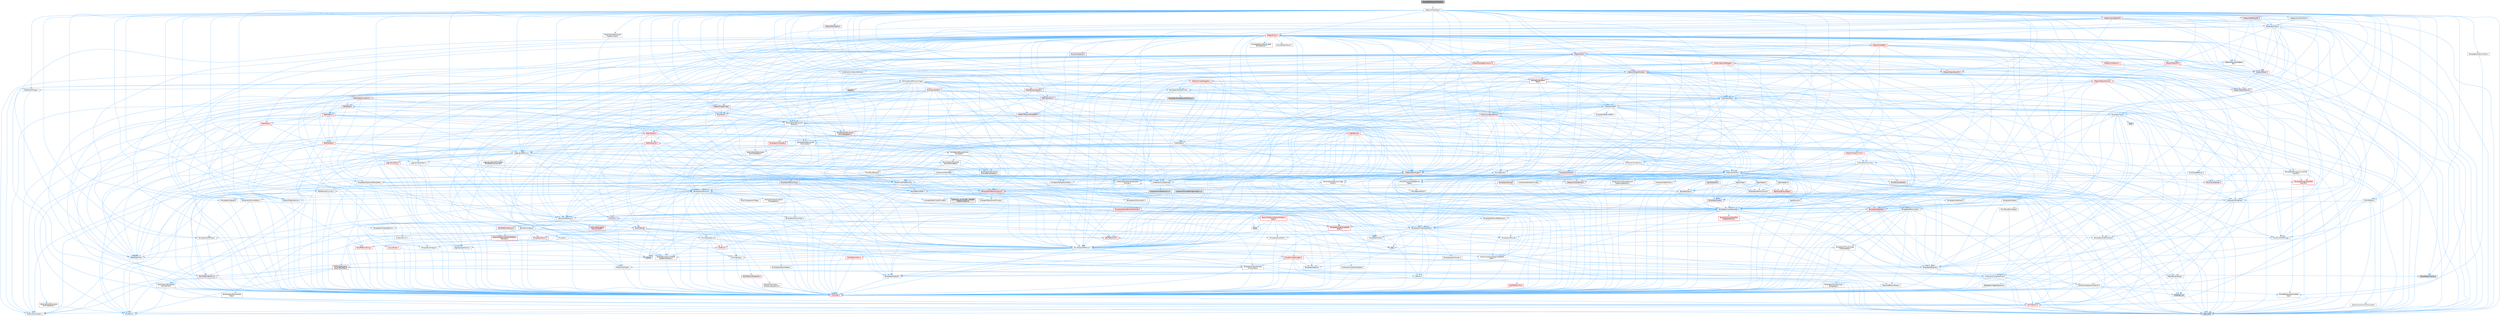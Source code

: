 digraph "PurgingReferenceCollector.h"
{
 // INTERACTIVE_SVG=YES
 // LATEX_PDF_SIZE
  bgcolor="transparent";
  edge [fontname=Helvetica,fontsize=10,labelfontname=Helvetica,labelfontsize=10];
  node [fontname=Helvetica,fontsize=10,shape=box,height=0.2,width=0.4];
  Node1 [id="Node000001",label="PurgingReferenceCollector.h",height=0.2,width=0.4,color="gray40", fillcolor="grey60", style="filled", fontcolor="black",tooltip=" "];
  Node1 -> Node2 [id="edge1_Node000001_Node000002",color="steelblue1",style="solid",tooltip=" "];
  Node2 [id="Node000002",label="UObject/UnrealType.h",height=0.2,width=0.4,color="grey40", fillcolor="white", style="filled",URL="$d6/d2f/UnrealType_8h.html",tooltip=" "];
  Node2 -> Node3 [id="edge2_Node000002_Node000003",color="steelblue1",style="solid",tooltip=" "];
  Node3 [id="Node000003",label="Concepts/GetTypeHashable.h",height=0.2,width=0.4,color="grey40", fillcolor="white", style="filled",URL="$d3/da2/GetTypeHashable_8h.html",tooltip=" "];
  Node3 -> Node4 [id="edge3_Node000003_Node000004",color="steelblue1",style="solid",tooltip=" "];
  Node4 [id="Node000004",label="CoreTypes.h",height=0.2,width=0.4,color="red", fillcolor="#FFF0F0", style="filled",URL="$dc/dec/CoreTypes_8h.html",tooltip=" "];
  Node4 -> Node5 [id="edge4_Node000004_Node000005",color="steelblue1",style="solid",tooltip=" "];
  Node5 [id="Node000005",label="HAL/Platform.h",height=0.2,width=0.4,color="red", fillcolor="#FFF0F0", style="filled",URL="$d9/dd0/Platform_8h.html",tooltip=" "];
  Node5 -> Node6 [id="edge5_Node000005_Node000006",color="steelblue1",style="solid",tooltip=" "];
  Node6 [id="Node000006",label="Misc/Build.h",height=0.2,width=0.4,color="grey40", fillcolor="white", style="filled",URL="$d3/dbb/Build_8h.html",tooltip=" "];
  Node5 -> Node8 [id="edge6_Node000005_Node000008",color="steelblue1",style="solid",tooltip=" "];
  Node8 [id="Node000008",label="type_traits",height=0.2,width=0.4,color="grey60", fillcolor="#E0E0E0", style="filled",tooltip=" "];
  Node5 -> Node9 [id="edge7_Node000005_Node000009",color="steelblue1",style="solid",tooltip=" "];
  Node9 [id="Node000009",label="PreprocessorHelpers.h",height=0.2,width=0.4,color="grey40", fillcolor="white", style="filled",URL="$db/ddb/PreprocessorHelpers_8h.html",tooltip=" "];
  Node3 -> Node18 [id="edge8_Node000003_Node000018",color="steelblue1",style="solid",tooltip=" "];
  Node18 [id="Node000018",label="Templates/TypeHash.h",height=0.2,width=0.4,color="red", fillcolor="#FFF0F0", style="filled",URL="$d1/d62/TypeHash_8h.html",tooltip=" "];
  Node18 -> Node4 [id="edge9_Node000018_Node000004",color="steelblue1",style="solid",tooltip=" "];
  Node18 -> Node19 [id="edge10_Node000018_Node000019",color="steelblue1",style="solid",tooltip=" "];
  Node19 [id="Node000019",label="Templates/Requires.h",height=0.2,width=0.4,color="grey40", fillcolor="white", style="filled",URL="$dc/d96/Requires_8h.html",tooltip=" "];
  Node19 -> Node20 [id="edge11_Node000019_Node000020",color="steelblue1",style="solid",tooltip=" "];
  Node20 [id="Node000020",label="Templates/EnableIf.h",height=0.2,width=0.4,color="grey40", fillcolor="white", style="filled",URL="$d7/d60/EnableIf_8h.html",tooltip=" "];
  Node20 -> Node4 [id="edge12_Node000020_Node000004",color="steelblue1",style="solid",tooltip=" "];
  Node19 -> Node8 [id="edge13_Node000019_Node000008",color="steelblue1",style="solid",tooltip=" "];
  Node18 -> Node21 [id="edge14_Node000018_Node000021",color="steelblue1",style="solid",tooltip=" "];
  Node21 [id="Node000021",label="Misc/Crc.h",height=0.2,width=0.4,color="red", fillcolor="#FFF0F0", style="filled",URL="$d4/dd2/Crc_8h.html",tooltip=" "];
  Node21 -> Node4 [id="edge15_Node000021_Node000004",color="steelblue1",style="solid",tooltip=" "];
  Node21 -> Node22 [id="edge16_Node000021_Node000022",color="steelblue1",style="solid",tooltip=" "];
  Node22 [id="Node000022",label="HAL/PlatformString.h",height=0.2,width=0.4,color="red", fillcolor="#FFF0F0", style="filled",URL="$db/db5/PlatformString_8h.html",tooltip=" "];
  Node22 -> Node4 [id="edge17_Node000022_Node000004",color="steelblue1",style="solid",tooltip=" "];
  Node21 -> Node24 [id="edge18_Node000021_Node000024",color="steelblue1",style="solid",tooltip=" "];
  Node24 [id="Node000024",label="Misc/AssertionMacros.h",height=0.2,width=0.4,color="grey40", fillcolor="white", style="filled",URL="$d0/dfa/AssertionMacros_8h.html",tooltip=" "];
  Node24 -> Node4 [id="edge19_Node000024_Node000004",color="steelblue1",style="solid",tooltip=" "];
  Node24 -> Node5 [id="edge20_Node000024_Node000005",color="steelblue1",style="solid",tooltip=" "];
  Node24 -> Node25 [id="edge21_Node000024_Node000025",color="steelblue1",style="solid",tooltip=" "];
  Node25 [id="Node000025",label="HAL/PlatformMisc.h",height=0.2,width=0.4,color="red", fillcolor="#FFF0F0", style="filled",URL="$d0/df5/PlatformMisc_8h.html",tooltip=" "];
  Node25 -> Node4 [id="edge22_Node000025_Node000004",color="steelblue1",style="solid",tooltip=" "];
  Node25 -> Node53 [id="edge23_Node000025_Node000053",color="steelblue1",style="solid",tooltip=" "];
  Node53 [id="Node000053",label="ProfilingDebugging\l/CpuProfilerTrace.h",height=0.2,width=0.4,color="red", fillcolor="#FFF0F0", style="filled",URL="$da/dcb/CpuProfilerTrace_8h.html",tooltip=" "];
  Node53 -> Node4 [id="edge24_Node000053_Node000004",color="steelblue1",style="solid",tooltip=" "];
  Node53 -> Node33 [id="edge25_Node000053_Node000033",color="steelblue1",style="solid",tooltip=" "];
  Node33 [id="Node000033",label="Containers/ContainersFwd.h",height=0.2,width=0.4,color="grey40", fillcolor="white", style="filled",URL="$d4/d0a/ContainersFwd_8h.html",tooltip=" "];
  Node33 -> Node5 [id="edge26_Node000033_Node000005",color="steelblue1",style="solid",tooltip=" "];
  Node33 -> Node4 [id="edge27_Node000033_Node000004",color="steelblue1",style="solid",tooltip=" "];
  Node33 -> Node30 [id="edge28_Node000033_Node000030",color="steelblue1",style="solid",tooltip=" "];
  Node30 [id="Node000030",label="Traits/IsContiguousContainer.h",height=0.2,width=0.4,color="grey40", fillcolor="white", style="filled",URL="$d5/d3c/IsContiguousContainer_8h.html",tooltip=" "];
  Node30 -> Node4 [id="edge29_Node000030_Node000004",color="steelblue1",style="solid",tooltip=" "];
  Node30 -> Node31 [id="edge30_Node000030_Node000031",color="steelblue1",style="solid",tooltip=" "];
  Node31 [id="Node000031",label="Misc/StaticAssertComplete\lType.h",height=0.2,width=0.4,color="grey40", fillcolor="white", style="filled",URL="$d5/d4e/StaticAssertCompleteType_8h.html",tooltip=" "];
  Node30 -> Node29 [id="edge31_Node000030_Node000029",color="steelblue1",style="solid",tooltip=" "];
  Node29 [id="Node000029",label="initializer_list",height=0.2,width=0.4,color="grey60", fillcolor="#E0E0E0", style="filled",tooltip=" "];
  Node53 -> Node54 [id="edge32_Node000053_Node000054",color="steelblue1",style="solid",tooltip=" "];
  Node54 [id="Node000054",label="HAL/PlatformAtomics.h",height=0.2,width=0.4,color="red", fillcolor="#FFF0F0", style="filled",URL="$d3/d36/PlatformAtomics_8h.html",tooltip=" "];
  Node54 -> Node4 [id="edge33_Node000054_Node000004",color="steelblue1",style="solid",tooltip=" "];
  Node53 -> Node9 [id="edge34_Node000053_Node000009",color="steelblue1",style="solid",tooltip=" "];
  Node53 -> Node6 [id="edge35_Node000053_Node000006",color="steelblue1",style="solid",tooltip=" "];
  Node53 -> Node58 [id="edge36_Node000053_Node000058",color="steelblue1",style="solid",tooltip=" "];
  Node58 [id="Node000058",label="Trace/Detail/Channel.h",height=0.2,width=0.4,color="grey60", fillcolor="#E0E0E0", style="filled",tooltip=" "];
  Node24 -> Node9 [id="edge37_Node000024_Node000009",color="steelblue1",style="solid",tooltip=" "];
  Node24 -> Node20 [id="edge38_Node000024_Node000020",color="steelblue1",style="solid",tooltip=" "];
  Node24 -> Node61 [id="edge39_Node000024_Node000061",color="steelblue1",style="solid",tooltip=" "];
  Node61 [id="Node000061",label="Templates/IsArrayOrRefOf\lTypeByPredicate.h",height=0.2,width=0.4,color="grey40", fillcolor="white", style="filled",URL="$d6/da1/IsArrayOrRefOfTypeByPredicate_8h.html",tooltip=" "];
  Node61 -> Node4 [id="edge40_Node000061_Node000004",color="steelblue1",style="solid",tooltip=" "];
  Node24 -> Node62 [id="edge41_Node000024_Node000062",color="steelblue1",style="solid",tooltip=" "];
  Node62 [id="Node000062",label="Templates/IsValidVariadic\lFunctionArg.h",height=0.2,width=0.4,color="grey40", fillcolor="white", style="filled",URL="$d0/dc8/IsValidVariadicFunctionArg_8h.html",tooltip=" "];
  Node62 -> Node4 [id="edge42_Node000062_Node000004",color="steelblue1",style="solid",tooltip=" "];
  Node62 -> Node63 [id="edge43_Node000062_Node000063",color="steelblue1",style="solid",tooltip=" "];
  Node63 [id="Node000063",label="IsEnum.h",height=0.2,width=0.4,color="grey40", fillcolor="white", style="filled",URL="$d4/de5/IsEnum_8h.html",tooltip=" "];
  Node62 -> Node8 [id="edge44_Node000062_Node000008",color="steelblue1",style="solid",tooltip=" "];
  Node24 -> Node64 [id="edge45_Node000024_Node000064",color="steelblue1",style="solid",tooltip=" "];
  Node64 [id="Node000064",label="Traits/IsCharEncodingCompatible\lWith.h",height=0.2,width=0.4,color="grey40", fillcolor="white", style="filled",URL="$df/dd1/IsCharEncodingCompatibleWith_8h.html",tooltip=" "];
  Node64 -> Node8 [id="edge46_Node000064_Node000008",color="steelblue1",style="solid",tooltip=" "];
  Node64 -> Node65 [id="edge47_Node000064_Node000065",color="steelblue1",style="solid",tooltip=" "];
  Node65 [id="Node000065",label="Traits/IsCharType.h",height=0.2,width=0.4,color="grey40", fillcolor="white", style="filled",URL="$db/d51/IsCharType_8h.html",tooltip=" "];
  Node65 -> Node4 [id="edge48_Node000065_Node000004",color="steelblue1",style="solid",tooltip=" "];
  Node24 -> Node66 [id="edge49_Node000024_Node000066",color="steelblue1",style="solid",tooltip=" "];
  Node66 [id="Node000066",label="Misc/VarArgs.h",height=0.2,width=0.4,color="grey40", fillcolor="white", style="filled",URL="$d5/d6f/VarArgs_8h.html",tooltip=" "];
  Node66 -> Node4 [id="edge50_Node000066_Node000004",color="steelblue1",style="solid",tooltip=" "];
  Node24 -> Node67 [id="edge51_Node000024_Node000067",color="steelblue1",style="solid",tooltip=" "];
  Node67 [id="Node000067",label="String/FormatStringSan.h",height=0.2,width=0.4,color="red", fillcolor="#FFF0F0", style="filled",URL="$d3/d8b/FormatStringSan_8h.html",tooltip=" "];
  Node67 -> Node8 [id="edge52_Node000067_Node000008",color="steelblue1",style="solid",tooltip=" "];
  Node67 -> Node4 [id="edge53_Node000067_Node000004",color="steelblue1",style="solid",tooltip=" "];
  Node67 -> Node19 [id="edge54_Node000067_Node000019",color="steelblue1",style="solid",tooltip=" "];
  Node67 -> Node68 [id="edge55_Node000067_Node000068",color="steelblue1",style="solid",tooltip=" "];
  Node68 [id="Node000068",label="Templates/Identity.h",height=0.2,width=0.4,color="grey40", fillcolor="white", style="filled",URL="$d0/dd5/Identity_8h.html",tooltip=" "];
  Node67 -> Node62 [id="edge56_Node000067_Node000062",color="steelblue1",style="solid",tooltip=" "];
  Node67 -> Node65 [id="edge57_Node000067_Node000065",color="steelblue1",style="solid",tooltip=" "];
  Node67 -> Node33 [id="edge58_Node000067_Node000033",color="steelblue1",style="solid",tooltip=" "];
  Node24 -> Node72 [id="edge59_Node000024_Node000072",color="steelblue1",style="solid",tooltip=" "];
  Node72 [id="Node000072",label="atomic",height=0.2,width=0.4,color="grey60", fillcolor="#E0E0E0", style="filled",tooltip=" "];
  Node21 -> Node73 [id="edge60_Node000021_Node000073",color="steelblue1",style="solid",tooltip=" "];
  Node73 [id="Node000073",label="Misc/CString.h",height=0.2,width=0.4,color="red", fillcolor="#FFF0F0", style="filled",URL="$d2/d49/CString_8h.html",tooltip=" "];
  Node73 -> Node4 [id="edge61_Node000073_Node000004",color="steelblue1",style="solid",tooltip=" "];
  Node73 -> Node37 [id="edge62_Node000073_Node000037",color="steelblue1",style="solid",tooltip=" "];
  Node37 [id="Node000037",label="HAL/PlatformCrt.h",height=0.2,width=0.4,color="red", fillcolor="#FFF0F0", style="filled",URL="$d8/d75/PlatformCrt_8h.html",tooltip=" "];
  Node37 -> Node38 [id="edge63_Node000037_Node000038",color="steelblue1",style="solid",tooltip=" "];
  Node38 [id="Node000038",label="new",height=0.2,width=0.4,color="grey60", fillcolor="#E0E0E0", style="filled",tooltip=" "];
  Node73 -> Node22 [id="edge64_Node000073_Node000022",color="steelblue1",style="solid",tooltip=" "];
  Node73 -> Node24 [id="edge65_Node000073_Node000024",color="steelblue1",style="solid",tooltip=" "];
  Node73 -> Node66 [id="edge66_Node000073_Node000066",color="steelblue1",style="solid",tooltip=" "];
  Node73 -> Node61 [id="edge67_Node000073_Node000061",color="steelblue1",style="solid",tooltip=" "];
  Node73 -> Node62 [id="edge68_Node000073_Node000062",color="steelblue1",style="solid",tooltip=" "];
  Node73 -> Node64 [id="edge69_Node000073_Node000064",color="steelblue1",style="solid",tooltip=" "];
  Node21 -> Node78 [id="edge70_Node000021_Node000078",color="steelblue1",style="solid",tooltip=" "];
  Node78 [id="Node000078",label="Templates/UnrealTypeTraits.h",height=0.2,width=0.4,color="grey40", fillcolor="white", style="filled",URL="$d2/d2d/UnrealTypeTraits_8h.html",tooltip=" "];
  Node78 -> Node4 [id="edge71_Node000078_Node000004",color="steelblue1",style="solid",tooltip=" "];
  Node78 -> Node79 [id="edge72_Node000078_Node000079",color="steelblue1",style="solid",tooltip=" "];
  Node79 [id="Node000079",label="Templates/IsPointer.h",height=0.2,width=0.4,color="grey40", fillcolor="white", style="filled",URL="$d7/d05/IsPointer_8h.html",tooltip=" "];
  Node79 -> Node4 [id="edge73_Node000079_Node000004",color="steelblue1",style="solid",tooltip=" "];
  Node78 -> Node24 [id="edge74_Node000078_Node000024",color="steelblue1",style="solid",tooltip=" "];
  Node78 -> Node80 [id="edge75_Node000078_Node000080",color="steelblue1",style="solid",tooltip=" "];
  Node80 [id="Node000080",label="Templates/AndOrNot.h",height=0.2,width=0.4,color="grey40", fillcolor="white", style="filled",URL="$db/d0a/AndOrNot_8h.html",tooltip=" "];
  Node80 -> Node4 [id="edge76_Node000080_Node000004",color="steelblue1",style="solid",tooltip=" "];
  Node78 -> Node20 [id="edge77_Node000078_Node000020",color="steelblue1",style="solid",tooltip=" "];
  Node78 -> Node81 [id="edge78_Node000078_Node000081",color="steelblue1",style="solid",tooltip=" "];
  Node81 [id="Node000081",label="Templates/IsArithmetic.h",height=0.2,width=0.4,color="grey40", fillcolor="white", style="filled",URL="$d2/d5d/IsArithmetic_8h.html",tooltip=" "];
  Node81 -> Node4 [id="edge79_Node000081_Node000004",color="steelblue1",style="solid",tooltip=" "];
  Node78 -> Node63 [id="edge80_Node000078_Node000063",color="steelblue1",style="solid",tooltip=" "];
  Node78 -> Node82 [id="edge81_Node000078_Node000082",color="steelblue1",style="solid",tooltip=" "];
  Node82 [id="Node000082",label="Templates/Models.h",height=0.2,width=0.4,color="grey40", fillcolor="white", style="filled",URL="$d3/d0c/Models_8h.html",tooltip=" "];
  Node82 -> Node68 [id="edge82_Node000082_Node000068",color="steelblue1",style="solid",tooltip=" "];
  Node78 -> Node83 [id="edge83_Node000078_Node000083",color="steelblue1",style="solid",tooltip=" "];
  Node83 [id="Node000083",label="Templates/IsPODType.h",height=0.2,width=0.4,color="grey40", fillcolor="white", style="filled",URL="$d7/db1/IsPODType_8h.html",tooltip=" "];
  Node83 -> Node4 [id="edge84_Node000083_Node000004",color="steelblue1",style="solid",tooltip=" "];
  Node78 -> Node84 [id="edge85_Node000078_Node000084",color="steelblue1",style="solid",tooltip=" "];
  Node84 [id="Node000084",label="Templates/IsUECoreType.h",height=0.2,width=0.4,color="grey40", fillcolor="white", style="filled",URL="$d1/db8/IsUECoreType_8h.html",tooltip=" "];
  Node84 -> Node4 [id="edge86_Node000084_Node000004",color="steelblue1",style="solid",tooltip=" "];
  Node84 -> Node8 [id="edge87_Node000084_Node000008",color="steelblue1",style="solid",tooltip=" "];
  Node78 -> Node85 [id="edge88_Node000078_Node000085",color="steelblue1",style="solid",tooltip=" "];
  Node85 [id="Node000085",label="Templates/IsTriviallyCopy\lConstructible.h",height=0.2,width=0.4,color="grey40", fillcolor="white", style="filled",URL="$d3/d78/IsTriviallyCopyConstructible_8h.html",tooltip=" "];
  Node85 -> Node4 [id="edge89_Node000085_Node000004",color="steelblue1",style="solid",tooltip=" "];
  Node85 -> Node8 [id="edge90_Node000085_Node000008",color="steelblue1",style="solid",tooltip=" "];
  Node21 -> Node65 [id="edge91_Node000021_Node000065",color="steelblue1",style="solid",tooltip=" "];
  Node18 -> Node8 [id="edge92_Node000018_Node000008",color="steelblue1",style="solid",tooltip=" "];
  Node2 -> Node87 [id="edge93_Node000002_Node000087",color="steelblue1",style="solid",tooltip=" "];
  Node87 [id="Node000087",label="Containers/Array.h",height=0.2,width=0.4,color="grey40", fillcolor="white", style="filled",URL="$df/dd0/Array_8h.html",tooltip=" "];
  Node87 -> Node4 [id="edge94_Node000087_Node000004",color="steelblue1",style="solid",tooltip=" "];
  Node87 -> Node24 [id="edge95_Node000087_Node000024",color="steelblue1",style="solid",tooltip=" "];
  Node87 -> Node88 [id="edge96_Node000087_Node000088",color="steelblue1",style="solid",tooltip=" "];
  Node88 [id="Node000088",label="Misc/IntrusiveUnsetOptional\lState.h",height=0.2,width=0.4,color="grey40", fillcolor="white", style="filled",URL="$d2/d0a/IntrusiveUnsetOptionalState_8h.html",tooltip=" "];
  Node88 -> Node89 [id="edge97_Node000088_Node000089",color="steelblue1",style="solid",tooltip=" "];
  Node89 [id="Node000089",label="Misc/OptionalFwd.h",height=0.2,width=0.4,color="grey40", fillcolor="white", style="filled",URL="$dc/d50/OptionalFwd_8h.html",tooltip=" "];
  Node87 -> Node90 [id="edge98_Node000087_Node000090",color="steelblue1",style="solid",tooltip=" "];
  Node90 [id="Node000090",label="Misc/ReverseIterate.h",height=0.2,width=0.4,color="red", fillcolor="#FFF0F0", style="filled",URL="$db/de3/ReverseIterate_8h.html",tooltip=" "];
  Node90 -> Node5 [id="edge99_Node000090_Node000005",color="steelblue1",style="solid",tooltip=" "];
  Node87 -> Node92 [id="edge100_Node000087_Node000092",color="steelblue1",style="solid",tooltip=" "];
  Node92 [id="Node000092",label="HAL/UnrealMemory.h",height=0.2,width=0.4,color="grey40", fillcolor="white", style="filled",URL="$d9/d96/UnrealMemory_8h.html",tooltip=" "];
  Node92 -> Node4 [id="edge101_Node000092_Node000004",color="steelblue1",style="solid",tooltip=" "];
  Node92 -> Node93 [id="edge102_Node000092_Node000093",color="steelblue1",style="solid",tooltip=" "];
  Node93 [id="Node000093",label="GenericPlatform/GenericPlatform\lMemory.h",height=0.2,width=0.4,color="red", fillcolor="#FFF0F0", style="filled",URL="$dd/d22/GenericPlatformMemory_8h.html",tooltip=" "];
  Node93 -> Node32 [id="edge103_Node000093_Node000032",color="steelblue1",style="solid",tooltip=" "];
  Node32 [id="Node000032",label="CoreFwd.h",height=0.2,width=0.4,color="red", fillcolor="#FFF0F0", style="filled",URL="$d1/d1e/CoreFwd_8h.html",tooltip=" "];
  Node32 -> Node4 [id="edge104_Node000032_Node000004",color="steelblue1",style="solid",tooltip=" "];
  Node32 -> Node33 [id="edge105_Node000032_Node000033",color="steelblue1",style="solid",tooltip=" "];
  Node32 -> Node34 [id="edge106_Node000032_Node000034",color="steelblue1",style="solid",tooltip=" "];
  Node34 [id="Node000034",label="Math/MathFwd.h",height=0.2,width=0.4,color="grey40", fillcolor="white", style="filled",URL="$d2/d10/MathFwd_8h.html",tooltip=" "];
  Node34 -> Node5 [id="edge107_Node000034_Node000005",color="steelblue1",style="solid",tooltip=" "];
  Node93 -> Node4 [id="edge108_Node000093_Node000004",color="steelblue1",style="solid",tooltip=" "];
  Node93 -> Node22 [id="edge109_Node000093_Node000022",color="steelblue1",style="solid",tooltip=" "];
  Node92 -> Node94 [id="edge110_Node000092_Node000094",color="steelblue1",style="solid",tooltip=" "];
  Node94 [id="Node000094",label="HAL/MemoryBase.h",height=0.2,width=0.4,color="grey40", fillcolor="white", style="filled",URL="$d6/d9f/MemoryBase_8h.html",tooltip=" "];
  Node94 -> Node4 [id="edge111_Node000094_Node000004",color="steelblue1",style="solid",tooltip=" "];
  Node94 -> Node54 [id="edge112_Node000094_Node000054",color="steelblue1",style="solid",tooltip=" "];
  Node94 -> Node37 [id="edge113_Node000094_Node000037",color="steelblue1",style="solid",tooltip=" "];
  Node94 -> Node95 [id="edge114_Node000094_Node000095",color="steelblue1",style="solid",tooltip=" "];
  Node95 [id="Node000095",label="Misc/Exec.h",height=0.2,width=0.4,color="grey40", fillcolor="white", style="filled",URL="$de/ddb/Exec_8h.html",tooltip=" "];
  Node95 -> Node4 [id="edge115_Node000095_Node000004",color="steelblue1",style="solid",tooltip=" "];
  Node95 -> Node24 [id="edge116_Node000095_Node000024",color="steelblue1",style="solid",tooltip=" "];
  Node94 -> Node96 [id="edge117_Node000094_Node000096",color="steelblue1",style="solid",tooltip=" "];
  Node96 [id="Node000096",label="Misc/OutputDevice.h",height=0.2,width=0.4,color="grey40", fillcolor="white", style="filled",URL="$d7/d32/OutputDevice_8h.html",tooltip=" "];
  Node96 -> Node32 [id="edge118_Node000096_Node000032",color="steelblue1",style="solid",tooltip=" "];
  Node96 -> Node4 [id="edge119_Node000096_Node000004",color="steelblue1",style="solid",tooltip=" "];
  Node96 -> Node97 [id="edge120_Node000096_Node000097",color="steelblue1",style="solid",tooltip=" "];
  Node97 [id="Node000097",label="Logging/LogVerbosity.h",height=0.2,width=0.4,color="grey40", fillcolor="white", style="filled",URL="$d2/d8f/LogVerbosity_8h.html",tooltip=" "];
  Node97 -> Node4 [id="edge121_Node000097_Node000004",color="steelblue1",style="solid",tooltip=" "];
  Node96 -> Node66 [id="edge122_Node000096_Node000066",color="steelblue1",style="solid",tooltip=" "];
  Node96 -> Node61 [id="edge123_Node000096_Node000061",color="steelblue1",style="solid",tooltip=" "];
  Node96 -> Node62 [id="edge124_Node000096_Node000062",color="steelblue1",style="solid",tooltip=" "];
  Node96 -> Node64 [id="edge125_Node000096_Node000064",color="steelblue1",style="solid",tooltip=" "];
  Node94 -> Node98 [id="edge126_Node000094_Node000098",color="steelblue1",style="solid",tooltip=" "];
  Node98 [id="Node000098",label="Templates/Atomic.h",height=0.2,width=0.4,color="red", fillcolor="#FFF0F0", style="filled",URL="$d3/d91/Atomic_8h.html",tooltip=" "];
  Node98 -> Node101 [id="edge127_Node000098_Node000101",color="steelblue1",style="solid",tooltip=" "];
  Node101 [id="Node000101",label="Templates/IsIntegral.h",height=0.2,width=0.4,color="grey40", fillcolor="white", style="filled",URL="$da/d64/IsIntegral_8h.html",tooltip=" "];
  Node101 -> Node4 [id="edge128_Node000101_Node000004",color="steelblue1",style="solid",tooltip=" "];
  Node98 -> Node72 [id="edge129_Node000098_Node000072",color="steelblue1",style="solid",tooltip=" "];
  Node92 -> Node104 [id="edge130_Node000092_Node000104",color="steelblue1",style="solid",tooltip=" "];
  Node104 [id="Node000104",label="HAL/PlatformMemory.h",height=0.2,width=0.4,color="red", fillcolor="#FFF0F0", style="filled",URL="$de/d68/PlatformMemory_8h.html",tooltip=" "];
  Node104 -> Node4 [id="edge131_Node000104_Node000004",color="steelblue1",style="solid",tooltip=" "];
  Node104 -> Node93 [id="edge132_Node000104_Node000093",color="steelblue1",style="solid",tooltip=" "];
  Node92 -> Node106 [id="edge133_Node000092_Node000106",color="steelblue1",style="solid",tooltip=" "];
  Node106 [id="Node000106",label="ProfilingDebugging\l/MemoryTrace.h",height=0.2,width=0.4,color="red", fillcolor="#FFF0F0", style="filled",URL="$da/dd7/MemoryTrace_8h.html",tooltip=" "];
  Node106 -> Node5 [id="edge134_Node000106_Node000005",color="steelblue1",style="solid",tooltip=" "];
  Node106 -> Node49 [id="edge135_Node000106_Node000049",color="steelblue1",style="solid",tooltip=" "];
  Node49 [id="Node000049",label="Misc/EnumClassFlags.h",height=0.2,width=0.4,color="grey40", fillcolor="white", style="filled",URL="$d8/de7/EnumClassFlags_8h.html",tooltip=" "];
  Node92 -> Node79 [id="edge136_Node000092_Node000079",color="steelblue1",style="solid",tooltip=" "];
  Node87 -> Node78 [id="edge137_Node000087_Node000078",color="steelblue1",style="solid",tooltip=" "];
  Node87 -> Node107 [id="edge138_Node000087_Node000107",color="steelblue1",style="solid",tooltip=" "];
  Node107 [id="Node000107",label="Templates/UnrealTemplate.h",height=0.2,width=0.4,color="grey40", fillcolor="white", style="filled",URL="$d4/d24/UnrealTemplate_8h.html",tooltip=" "];
  Node107 -> Node4 [id="edge139_Node000107_Node000004",color="steelblue1",style="solid",tooltip=" "];
  Node107 -> Node79 [id="edge140_Node000107_Node000079",color="steelblue1",style="solid",tooltip=" "];
  Node107 -> Node92 [id="edge141_Node000107_Node000092",color="steelblue1",style="solid",tooltip=" "];
  Node107 -> Node108 [id="edge142_Node000107_Node000108",color="steelblue1",style="solid",tooltip=" "];
  Node108 [id="Node000108",label="Templates/CopyQualifiers\lAndRefsFromTo.h",height=0.2,width=0.4,color="red", fillcolor="#FFF0F0", style="filled",URL="$d3/db3/CopyQualifiersAndRefsFromTo_8h.html",tooltip=" "];
  Node107 -> Node78 [id="edge143_Node000107_Node000078",color="steelblue1",style="solid",tooltip=" "];
  Node107 -> Node110 [id="edge144_Node000107_Node000110",color="steelblue1",style="solid",tooltip=" "];
  Node110 [id="Node000110",label="Templates/RemoveReference.h",height=0.2,width=0.4,color="grey40", fillcolor="white", style="filled",URL="$da/dbe/RemoveReference_8h.html",tooltip=" "];
  Node110 -> Node4 [id="edge145_Node000110_Node000004",color="steelblue1",style="solid",tooltip=" "];
  Node107 -> Node19 [id="edge146_Node000107_Node000019",color="steelblue1",style="solid",tooltip=" "];
  Node107 -> Node111 [id="edge147_Node000107_Node000111",color="steelblue1",style="solid",tooltip=" "];
  Node111 [id="Node000111",label="Templates/TypeCompatible\lBytes.h",height=0.2,width=0.4,color="red", fillcolor="#FFF0F0", style="filled",URL="$df/d0a/TypeCompatibleBytes_8h.html",tooltip=" "];
  Node111 -> Node4 [id="edge148_Node000111_Node000004",color="steelblue1",style="solid",tooltip=" "];
  Node111 -> Node38 [id="edge149_Node000111_Node000038",color="steelblue1",style="solid",tooltip=" "];
  Node111 -> Node8 [id="edge150_Node000111_Node000008",color="steelblue1",style="solid",tooltip=" "];
  Node107 -> Node68 [id="edge151_Node000107_Node000068",color="steelblue1",style="solid",tooltip=" "];
  Node107 -> Node30 [id="edge152_Node000107_Node000030",color="steelblue1",style="solid",tooltip=" "];
  Node107 -> Node112 [id="edge153_Node000107_Node000112",color="steelblue1",style="solid",tooltip=" "];
  Node112 [id="Node000112",label="Traits/UseBitwiseSwap.h",height=0.2,width=0.4,color="grey40", fillcolor="white", style="filled",URL="$db/df3/UseBitwiseSwap_8h.html",tooltip=" "];
  Node112 -> Node4 [id="edge154_Node000112_Node000004",color="steelblue1",style="solid",tooltip=" "];
  Node112 -> Node8 [id="edge155_Node000112_Node000008",color="steelblue1",style="solid",tooltip=" "];
  Node107 -> Node8 [id="edge156_Node000107_Node000008",color="steelblue1",style="solid",tooltip=" "];
  Node87 -> Node113 [id="edge157_Node000087_Node000113",color="steelblue1",style="solid",tooltip=" "];
  Node113 [id="Node000113",label="Containers/AllowShrinking.h",height=0.2,width=0.4,color="grey40", fillcolor="white", style="filled",URL="$d7/d1a/AllowShrinking_8h.html",tooltip=" "];
  Node113 -> Node4 [id="edge158_Node000113_Node000004",color="steelblue1",style="solid",tooltip=" "];
  Node87 -> Node114 [id="edge159_Node000087_Node000114",color="steelblue1",style="solid",tooltip=" "];
  Node114 [id="Node000114",label="Containers/ContainerAllocation\lPolicies.h",height=0.2,width=0.4,color="grey40", fillcolor="white", style="filled",URL="$d7/dff/ContainerAllocationPolicies_8h.html",tooltip=" "];
  Node114 -> Node4 [id="edge160_Node000114_Node000004",color="steelblue1",style="solid",tooltip=" "];
  Node114 -> Node115 [id="edge161_Node000114_Node000115",color="steelblue1",style="solid",tooltip=" "];
  Node115 [id="Node000115",label="Containers/ContainerHelpers.h",height=0.2,width=0.4,color="grey40", fillcolor="white", style="filled",URL="$d7/d33/ContainerHelpers_8h.html",tooltip=" "];
  Node115 -> Node4 [id="edge162_Node000115_Node000004",color="steelblue1",style="solid",tooltip=" "];
  Node114 -> Node114 [id="edge163_Node000114_Node000114",color="steelblue1",style="solid",tooltip=" "];
  Node114 -> Node116 [id="edge164_Node000114_Node000116",color="steelblue1",style="solid",tooltip=" "];
  Node116 [id="Node000116",label="HAL/PlatformMath.h",height=0.2,width=0.4,color="grey40", fillcolor="white", style="filled",URL="$dc/d53/PlatformMath_8h.html",tooltip=" "];
  Node116 -> Node4 [id="edge165_Node000116_Node000004",color="steelblue1",style="solid",tooltip=" "];
  Node116 -> Node117 [id="edge166_Node000116_Node000117",color="steelblue1",style="solid",tooltip=" "];
  Node117 [id="Node000117",label="GenericPlatform/GenericPlatform\lMath.h",height=0.2,width=0.4,color="red", fillcolor="#FFF0F0", style="filled",URL="$d5/d79/GenericPlatformMath_8h.html",tooltip=" "];
  Node117 -> Node4 [id="edge167_Node000117_Node000004",color="steelblue1",style="solid",tooltip=" "];
  Node117 -> Node33 [id="edge168_Node000117_Node000033",color="steelblue1",style="solid",tooltip=" "];
  Node117 -> Node37 [id="edge169_Node000117_Node000037",color="steelblue1",style="solid",tooltip=" "];
  Node117 -> Node80 [id="edge170_Node000117_Node000080",color="steelblue1",style="solid",tooltip=" "];
  Node117 -> Node119 [id="edge171_Node000117_Node000119",color="steelblue1",style="solid",tooltip=" "];
  Node119 [id="Node000119",label="Templates/IsFloatingPoint.h",height=0.2,width=0.4,color="grey40", fillcolor="white", style="filled",URL="$d3/d11/IsFloatingPoint_8h.html",tooltip=" "];
  Node119 -> Node4 [id="edge172_Node000119_Node000004",color="steelblue1",style="solid",tooltip=" "];
  Node117 -> Node78 [id="edge173_Node000117_Node000078",color="steelblue1",style="solid",tooltip=" "];
  Node117 -> Node19 [id="edge174_Node000117_Node000019",color="steelblue1",style="solid",tooltip=" "];
  Node117 -> Node111 [id="edge175_Node000117_Node000111",color="steelblue1",style="solid",tooltip=" "];
  Node117 -> Node122 [id="edge176_Node000117_Node000122",color="steelblue1",style="solid",tooltip=" "];
  Node122 [id="Node000122",label="limits",height=0.2,width=0.4,color="grey60", fillcolor="#E0E0E0", style="filled",tooltip=" "];
  Node117 -> Node8 [id="edge177_Node000117_Node000008",color="steelblue1",style="solid",tooltip=" "];
  Node116 -> Node123 [id="edge178_Node000116_Node000123",color="steelblue1",style="solid",tooltip=" "];
  Node123 [id="Node000123",label="COMPILED_PLATFORM_HEADER\l(PlatformMath.h)",height=0.2,width=0.4,color="grey60", fillcolor="#E0E0E0", style="filled",tooltip=" "];
  Node114 -> Node92 [id="edge179_Node000114_Node000092",color="steelblue1",style="solid",tooltip=" "];
  Node114 -> Node47 [id="edge180_Node000114_Node000047",color="steelblue1",style="solid",tooltip=" "];
  Node47 [id="Node000047",label="Math/NumericLimits.h",height=0.2,width=0.4,color="grey40", fillcolor="white", style="filled",URL="$df/d1b/NumericLimits_8h.html",tooltip=" "];
  Node47 -> Node4 [id="edge181_Node000047_Node000004",color="steelblue1",style="solid",tooltip=" "];
  Node114 -> Node24 [id="edge182_Node000114_Node000024",color="steelblue1",style="solid",tooltip=" "];
  Node114 -> Node124 [id="edge183_Node000114_Node000124",color="steelblue1",style="solid",tooltip=" "];
  Node124 [id="Node000124",label="Templates/IsPolymorphic.h",height=0.2,width=0.4,color="grey40", fillcolor="white", style="filled",URL="$dc/d20/IsPolymorphic_8h.html",tooltip=" "];
  Node114 -> Node125 [id="edge184_Node000114_Node000125",color="steelblue1",style="solid",tooltip=" "];
  Node125 [id="Node000125",label="Templates/MemoryOps.h",height=0.2,width=0.4,color="grey40", fillcolor="white", style="filled",URL="$db/dea/MemoryOps_8h.html",tooltip=" "];
  Node125 -> Node4 [id="edge185_Node000125_Node000004",color="steelblue1",style="solid",tooltip=" "];
  Node125 -> Node92 [id="edge186_Node000125_Node000092",color="steelblue1",style="solid",tooltip=" "];
  Node125 -> Node103 [id="edge187_Node000125_Node000103",color="steelblue1",style="solid",tooltip=" "];
  Node103 [id="Node000103",label="Templates/IsTriviallyCopy\lAssignable.h",height=0.2,width=0.4,color="grey40", fillcolor="white", style="filled",URL="$d2/df2/IsTriviallyCopyAssignable_8h.html",tooltip=" "];
  Node103 -> Node4 [id="edge188_Node000103_Node000004",color="steelblue1",style="solid",tooltip=" "];
  Node103 -> Node8 [id="edge189_Node000103_Node000008",color="steelblue1",style="solid",tooltip=" "];
  Node125 -> Node85 [id="edge190_Node000125_Node000085",color="steelblue1",style="solid",tooltip=" "];
  Node125 -> Node19 [id="edge191_Node000125_Node000019",color="steelblue1",style="solid",tooltip=" "];
  Node125 -> Node78 [id="edge192_Node000125_Node000078",color="steelblue1",style="solid",tooltip=" "];
  Node125 -> Node112 [id="edge193_Node000125_Node000112",color="steelblue1",style="solid",tooltip=" "];
  Node125 -> Node38 [id="edge194_Node000125_Node000038",color="steelblue1",style="solid",tooltip=" "];
  Node125 -> Node8 [id="edge195_Node000125_Node000008",color="steelblue1",style="solid",tooltip=" "];
  Node114 -> Node111 [id="edge196_Node000114_Node000111",color="steelblue1",style="solid",tooltip=" "];
  Node114 -> Node8 [id="edge197_Node000114_Node000008",color="steelblue1",style="solid",tooltip=" "];
  Node87 -> Node126 [id="edge198_Node000087_Node000126",color="steelblue1",style="solid",tooltip=" "];
  Node126 [id="Node000126",label="Containers/ContainerElement\lTypeCompatibility.h",height=0.2,width=0.4,color="grey40", fillcolor="white", style="filled",URL="$df/ddf/ContainerElementTypeCompatibility_8h.html",tooltip=" "];
  Node126 -> Node4 [id="edge199_Node000126_Node000004",color="steelblue1",style="solid",tooltip=" "];
  Node126 -> Node78 [id="edge200_Node000126_Node000078",color="steelblue1",style="solid",tooltip=" "];
  Node87 -> Node127 [id="edge201_Node000087_Node000127",color="steelblue1",style="solid",tooltip=" "];
  Node127 [id="Node000127",label="Serialization/Archive.h",height=0.2,width=0.4,color="grey40", fillcolor="white", style="filled",URL="$d7/d3b/Archive_8h.html",tooltip=" "];
  Node127 -> Node32 [id="edge202_Node000127_Node000032",color="steelblue1",style="solid",tooltip=" "];
  Node127 -> Node4 [id="edge203_Node000127_Node000004",color="steelblue1",style="solid",tooltip=" "];
  Node127 -> Node128 [id="edge204_Node000127_Node000128",color="steelblue1",style="solid",tooltip=" "];
  Node128 [id="Node000128",label="HAL/PlatformProperties.h",height=0.2,width=0.4,color="red", fillcolor="#FFF0F0", style="filled",URL="$d9/db0/PlatformProperties_8h.html",tooltip=" "];
  Node128 -> Node4 [id="edge205_Node000128_Node000004",color="steelblue1",style="solid",tooltip=" "];
  Node127 -> Node131 [id="edge206_Node000127_Node000131",color="steelblue1",style="solid",tooltip=" "];
  Node131 [id="Node000131",label="Internationalization\l/TextNamespaceFwd.h",height=0.2,width=0.4,color="grey40", fillcolor="white", style="filled",URL="$d8/d97/TextNamespaceFwd_8h.html",tooltip=" "];
  Node131 -> Node4 [id="edge207_Node000131_Node000004",color="steelblue1",style="solid",tooltip=" "];
  Node127 -> Node34 [id="edge208_Node000127_Node000034",color="steelblue1",style="solid",tooltip=" "];
  Node127 -> Node24 [id="edge209_Node000127_Node000024",color="steelblue1",style="solid",tooltip=" "];
  Node127 -> Node6 [id="edge210_Node000127_Node000006",color="steelblue1",style="solid",tooltip=" "];
  Node127 -> Node48 [id="edge211_Node000127_Node000048",color="steelblue1",style="solid",tooltip=" "];
  Node48 [id="Node000048",label="Misc/CompressionFlags.h",height=0.2,width=0.4,color="grey40", fillcolor="white", style="filled",URL="$d9/d76/CompressionFlags_8h.html",tooltip=" "];
  Node127 -> Node132 [id="edge212_Node000127_Node000132",color="steelblue1",style="solid",tooltip=" "];
  Node132 [id="Node000132",label="Misc/EngineVersionBase.h",height=0.2,width=0.4,color="grey40", fillcolor="white", style="filled",URL="$d5/d2b/EngineVersionBase_8h.html",tooltip=" "];
  Node132 -> Node4 [id="edge213_Node000132_Node000004",color="steelblue1",style="solid",tooltip=" "];
  Node127 -> Node66 [id="edge214_Node000127_Node000066",color="steelblue1",style="solid",tooltip=" "];
  Node127 -> Node133 [id="edge215_Node000127_Node000133",color="steelblue1",style="solid",tooltip=" "];
  Node133 [id="Node000133",label="Serialization/ArchiveCook\lData.h",height=0.2,width=0.4,color="grey40", fillcolor="white", style="filled",URL="$dc/db6/ArchiveCookData_8h.html",tooltip=" "];
  Node133 -> Node5 [id="edge216_Node000133_Node000005",color="steelblue1",style="solid",tooltip=" "];
  Node127 -> Node134 [id="edge217_Node000127_Node000134",color="steelblue1",style="solid",tooltip=" "];
  Node134 [id="Node000134",label="Serialization/ArchiveSave\lPackageData.h",height=0.2,width=0.4,color="grey40", fillcolor="white", style="filled",URL="$d1/d37/ArchiveSavePackageData_8h.html",tooltip=" "];
  Node127 -> Node20 [id="edge218_Node000127_Node000020",color="steelblue1",style="solid",tooltip=" "];
  Node127 -> Node61 [id="edge219_Node000127_Node000061",color="steelblue1",style="solid",tooltip=" "];
  Node127 -> Node135 [id="edge220_Node000127_Node000135",color="steelblue1",style="solid",tooltip=" "];
  Node135 [id="Node000135",label="Templates/IsEnumClass.h",height=0.2,width=0.4,color="grey40", fillcolor="white", style="filled",URL="$d7/d15/IsEnumClass_8h.html",tooltip=" "];
  Node135 -> Node4 [id="edge221_Node000135_Node000004",color="steelblue1",style="solid",tooltip=" "];
  Node135 -> Node80 [id="edge222_Node000135_Node000080",color="steelblue1",style="solid",tooltip=" "];
  Node127 -> Node121 [id="edge223_Node000127_Node000121",color="steelblue1",style="solid",tooltip=" "];
  Node121 [id="Node000121",label="Templates/IsSigned.h",height=0.2,width=0.4,color="grey40", fillcolor="white", style="filled",URL="$d8/dd8/IsSigned_8h.html",tooltip=" "];
  Node121 -> Node4 [id="edge224_Node000121_Node000004",color="steelblue1",style="solid",tooltip=" "];
  Node127 -> Node62 [id="edge225_Node000127_Node000062",color="steelblue1",style="solid",tooltip=" "];
  Node127 -> Node107 [id="edge226_Node000127_Node000107",color="steelblue1",style="solid",tooltip=" "];
  Node127 -> Node64 [id="edge227_Node000127_Node000064",color="steelblue1",style="solid",tooltip=" "];
  Node127 -> Node136 [id="edge228_Node000127_Node000136",color="steelblue1",style="solid",tooltip=" "];
  Node136 [id="Node000136",label="UObject/ObjectVersion.h",height=0.2,width=0.4,color="grey40", fillcolor="white", style="filled",URL="$da/d63/ObjectVersion_8h.html",tooltip=" "];
  Node136 -> Node4 [id="edge229_Node000136_Node000004",color="steelblue1",style="solid",tooltip=" "];
  Node87 -> Node137 [id="edge230_Node000087_Node000137",color="steelblue1",style="solid",tooltip=" "];
  Node137 [id="Node000137",label="Serialization/MemoryImage\lWriter.h",height=0.2,width=0.4,color="grey40", fillcolor="white", style="filled",URL="$d0/d08/MemoryImageWriter_8h.html",tooltip=" "];
  Node137 -> Node4 [id="edge231_Node000137_Node000004",color="steelblue1",style="solid",tooltip=" "];
  Node137 -> Node138 [id="edge232_Node000137_Node000138",color="steelblue1",style="solid",tooltip=" "];
  Node138 [id="Node000138",label="Serialization/MemoryLayout.h",height=0.2,width=0.4,color="red", fillcolor="#FFF0F0", style="filled",URL="$d7/d66/MemoryLayout_8h.html",tooltip=" "];
  Node138 -> Node139 [id="edge233_Node000138_Node000139",color="steelblue1",style="solid",tooltip=" "];
  Node139 [id="Node000139",label="Concepts/StaticClassProvider.h",height=0.2,width=0.4,color="grey40", fillcolor="white", style="filled",URL="$dd/d83/StaticClassProvider_8h.html",tooltip=" "];
  Node138 -> Node140 [id="edge234_Node000138_Node000140",color="steelblue1",style="solid",tooltip=" "];
  Node140 [id="Node000140",label="Concepts/StaticStructProvider.h",height=0.2,width=0.4,color="grey40", fillcolor="white", style="filled",URL="$d5/d77/StaticStructProvider_8h.html",tooltip=" "];
  Node138 -> Node141 [id="edge235_Node000138_Node000141",color="steelblue1",style="solid",tooltip=" "];
  Node141 [id="Node000141",label="Containers/EnumAsByte.h",height=0.2,width=0.4,color="grey40", fillcolor="white", style="filled",URL="$d6/d9a/EnumAsByte_8h.html",tooltip=" "];
  Node141 -> Node4 [id="edge236_Node000141_Node000004",color="steelblue1",style="solid",tooltip=" "];
  Node141 -> Node83 [id="edge237_Node000141_Node000083",color="steelblue1",style="solid",tooltip=" "];
  Node141 -> Node18 [id="edge238_Node000141_Node000018",color="steelblue1",style="solid",tooltip=" "];
  Node138 -> Node27 [id="edge239_Node000138_Node000027",color="steelblue1",style="solid",tooltip=" "];
  Node27 [id="Node000027",label="Containers/StringFwd.h",height=0.2,width=0.4,color="grey40", fillcolor="white", style="filled",URL="$df/d37/StringFwd_8h.html",tooltip=" "];
  Node27 -> Node4 [id="edge240_Node000027_Node000004",color="steelblue1",style="solid",tooltip=" "];
  Node27 -> Node28 [id="edge241_Node000027_Node000028",color="steelblue1",style="solid",tooltip=" "];
  Node28 [id="Node000028",label="Traits/ElementType.h",height=0.2,width=0.4,color="grey40", fillcolor="white", style="filled",URL="$d5/d4f/ElementType_8h.html",tooltip=" "];
  Node28 -> Node5 [id="edge242_Node000028_Node000005",color="steelblue1",style="solid",tooltip=" "];
  Node28 -> Node29 [id="edge243_Node000028_Node000029",color="steelblue1",style="solid",tooltip=" "];
  Node28 -> Node8 [id="edge244_Node000028_Node000008",color="steelblue1",style="solid",tooltip=" "];
  Node27 -> Node30 [id="edge245_Node000027_Node000030",color="steelblue1",style="solid",tooltip=" "];
  Node138 -> Node92 [id="edge246_Node000138_Node000092",color="steelblue1",style="solid",tooltip=" "];
  Node138 -> Node20 [id="edge247_Node000138_Node000020",color="steelblue1",style="solid",tooltip=" "];
  Node138 -> Node143 [id="edge248_Node000138_Node000143",color="steelblue1",style="solid",tooltip=" "];
  Node143 [id="Node000143",label="Templates/IsAbstract.h",height=0.2,width=0.4,color="grey40", fillcolor="white", style="filled",URL="$d8/db7/IsAbstract_8h.html",tooltip=" "];
  Node138 -> Node124 [id="edge249_Node000138_Node000124",color="steelblue1",style="solid",tooltip=" "];
  Node138 -> Node82 [id="edge250_Node000138_Node000082",color="steelblue1",style="solid",tooltip=" "];
  Node138 -> Node107 [id="edge251_Node000138_Node000107",color="steelblue1",style="solid",tooltip=" "];
  Node87 -> Node144 [id="edge252_Node000087_Node000144",color="steelblue1",style="solid",tooltip=" "];
  Node144 [id="Node000144",label="Algo/Heapify.h",height=0.2,width=0.4,color="grey40", fillcolor="white", style="filled",URL="$d0/d2a/Heapify_8h.html",tooltip=" "];
  Node144 -> Node145 [id="edge253_Node000144_Node000145",color="steelblue1",style="solid",tooltip=" "];
  Node145 [id="Node000145",label="Algo/Impl/BinaryHeap.h",height=0.2,width=0.4,color="red", fillcolor="#FFF0F0", style="filled",URL="$d7/da3/Algo_2Impl_2BinaryHeap_8h.html",tooltip=" "];
  Node145 -> Node146 [id="edge254_Node000145_Node000146",color="steelblue1",style="solid",tooltip=" "];
  Node146 [id="Node000146",label="Templates/Invoke.h",height=0.2,width=0.4,color="red", fillcolor="#FFF0F0", style="filled",URL="$d7/deb/Invoke_8h.html",tooltip=" "];
  Node146 -> Node4 [id="edge255_Node000146_Node000004",color="steelblue1",style="solid",tooltip=" "];
  Node146 -> Node107 [id="edge256_Node000146_Node000107",color="steelblue1",style="solid",tooltip=" "];
  Node146 -> Node8 [id="edge257_Node000146_Node000008",color="steelblue1",style="solid",tooltip=" "];
  Node145 -> Node8 [id="edge258_Node000145_Node000008",color="steelblue1",style="solid",tooltip=" "];
  Node144 -> Node150 [id="edge259_Node000144_Node000150",color="steelblue1",style="solid",tooltip=" "];
  Node150 [id="Node000150",label="Templates/IdentityFunctor.h",height=0.2,width=0.4,color="grey40", fillcolor="white", style="filled",URL="$d7/d2e/IdentityFunctor_8h.html",tooltip=" "];
  Node150 -> Node5 [id="edge260_Node000150_Node000005",color="steelblue1",style="solid",tooltip=" "];
  Node144 -> Node146 [id="edge261_Node000144_Node000146",color="steelblue1",style="solid",tooltip=" "];
  Node144 -> Node151 [id="edge262_Node000144_Node000151",color="steelblue1",style="solid",tooltip=" "];
  Node151 [id="Node000151",label="Templates/Less.h",height=0.2,width=0.4,color="grey40", fillcolor="white", style="filled",URL="$de/dc8/Less_8h.html",tooltip=" "];
  Node151 -> Node4 [id="edge263_Node000151_Node000004",color="steelblue1",style="solid",tooltip=" "];
  Node151 -> Node107 [id="edge264_Node000151_Node000107",color="steelblue1",style="solid",tooltip=" "];
  Node144 -> Node107 [id="edge265_Node000144_Node000107",color="steelblue1",style="solid",tooltip=" "];
  Node87 -> Node152 [id="edge266_Node000087_Node000152",color="steelblue1",style="solid",tooltip=" "];
  Node152 [id="Node000152",label="Algo/HeapSort.h",height=0.2,width=0.4,color="grey40", fillcolor="white", style="filled",URL="$d3/d92/HeapSort_8h.html",tooltip=" "];
  Node152 -> Node145 [id="edge267_Node000152_Node000145",color="steelblue1",style="solid",tooltip=" "];
  Node152 -> Node150 [id="edge268_Node000152_Node000150",color="steelblue1",style="solid",tooltip=" "];
  Node152 -> Node151 [id="edge269_Node000152_Node000151",color="steelblue1",style="solid",tooltip=" "];
  Node152 -> Node107 [id="edge270_Node000152_Node000107",color="steelblue1",style="solid",tooltip=" "];
  Node87 -> Node153 [id="edge271_Node000087_Node000153",color="steelblue1",style="solid",tooltip=" "];
  Node153 [id="Node000153",label="Algo/IsHeap.h",height=0.2,width=0.4,color="grey40", fillcolor="white", style="filled",URL="$de/d32/IsHeap_8h.html",tooltip=" "];
  Node153 -> Node145 [id="edge272_Node000153_Node000145",color="steelblue1",style="solid",tooltip=" "];
  Node153 -> Node150 [id="edge273_Node000153_Node000150",color="steelblue1",style="solid",tooltip=" "];
  Node153 -> Node146 [id="edge274_Node000153_Node000146",color="steelblue1",style="solid",tooltip=" "];
  Node153 -> Node151 [id="edge275_Node000153_Node000151",color="steelblue1",style="solid",tooltip=" "];
  Node153 -> Node107 [id="edge276_Node000153_Node000107",color="steelblue1",style="solid",tooltip=" "];
  Node87 -> Node145 [id="edge277_Node000087_Node000145",color="steelblue1",style="solid",tooltip=" "];
  Node87 -> Node154 [id="edge278_Node000087_Node000154",color="steelblue1",style="solid",tooltip=" "];
  Node154 [id="Node000154",label="Algo/StableSort.h",height=0.2,width=0.4,color="red", fillcolor="#FFF0F0", style="filled",URL="$d7/d3c/StableSort_8h.html",tooltip=" "];
  Node154 -> Node150 [id="edge279_Node000154_Node000150",color="steelblue1",style="solid",tooltip=" "];
  Node154 -> Node146 [id="edge280_Node000154_Node000146",color="steelblue1",style="solid",tooltip=" "];
  Node154 -> Node151 [id="edge281_Node000154_Node000151",color="steelblue1",style="solid",tooltip=" "];
  Node154 -> Node107 [id="edge282_Node000154_Node000107",color="steelblue1",style="solid",tooltip=" "];
  Node87 -> Node3 [id="edge283_Node000087_Node000003",color="steelblue1",style="solid",tooltip=" "];
  Node87 -> Node150 [id="edge284_Node000087_Node000150",color="steelblue1",style="solid",tooltip=" "];
  Node87 -> Node146 [id="edge285_Node000087_Node000146",color="steelblue1",style="solid",tooltip=" "];
  Node87 -> Node151 [id="edge286_Node000087_Node000151",color="steelblue1",style="solid",tooltip=" "];
  Node87 -> Node157 [id="edge287_Node000087_Node000157",color="steelblue1",style="solid",tooltip=" "];
  Node157 [id="Node000157",label="Templates/LosesQualifiers\lFromTo.h",height=0.2,width=0.4,color="red", fillcolor="#FFF0F0", style="filled",URL="$d2/db3/LosesQualifiersFromTo_8h.html",tooltip=" "];
  Node157 -> Node8 [id="edge288_Node000157_Node000008",color="steelblue1",style="solid",tooltip=" "];
  Node87 -> Node19 [id="edge289_Node000087_Node000019",color="steelblue1",style="solid",tooltip=" "];
  Node87 -> Node158 [id="edge290_Node000087_Node000158",color="steelblue1",style="solid",tooltip=" "];
  Node158 [id="Node000158",label="Templates/Sorting.h",height=0.2,width=0.4,color="red", fillcolor="#FFF0F0", style="filled",URL="$d3/d9e/Sorting_8h.html",tooltip=" "];
  Node158 -> Node4 [id="edge291_Node000158_Node000004",color="steelblue1",style="solid",tooltip=" "];
  Node158 -> Node116 [id="edge292_Node000158_Node000116",color="steelblue1",style="solid",tooltip=" "];
  Node158 -> Node151 [id="edge293_Node000158_Node000151",color="steelblue1",style="solid",tooltip=" "];
  Node87 -> Node162 [id="edge294_Node000087_Node000162",color="steelblue1",style="solid",tooltip=" "];
  Node162 [id="Node000162",label="Templates/AlignmentTemplates.h",height=0.2,width=0.4,color="grey40", fillcolor="white", style="filled",URL="$dd/d32/AlignmentTemplates_8h.html",tooltip=" "];
  Node162 -> Node4 [id="edge295_Node000162_Node000004",color="steelblue1",style="solid",tooltip=" "];
  Node162 -> Node101 [id="edge296_Node000162_Node000101",color="steelblue1",style="solid",tooltip=" "];
  Node162 -> Node79 [id="edge297_Node000162_Node000079",color="steelblue1",style="solid",tooltip=" "];
  Node87 -> Node28 [id="edge298_Node000087_Node000028",color="steelblue1",style="solid",tooltip=" "];
  Node87 -> Node122 [id="edge299_Node000087_Node000122",color="steelblue1",style="solid",tooltip=" "];
  Node87 -> Node8 [id="edge300_Node000087_Node000008",color="steelblue1",style="solid",tooltip=" "];
  Node2 -> Node163 [id="edge301_Node000002_Node000163",color="steelblue1",style="solid",tooltip=" "];
  Node163 [id="Node000163",label="Containers/ArrayView.h",height=0.2,width=0.4,color="grey40", fillcolor="white", style="filled",URL="$d7/df4/ArrayView_8h.html",tooltip=" "];
  Node163 -> Node4 [id="edge302_Node000163_Node000004",color="steelblue1",style="solid",tooltip=" "];
  Node163 -> Node33 [id="edge303_Node000163_Node000033",color="steelblue1",style="solid",tooltip=" "];
  Node163 -> Node24 [id="edge304_Node000163_Node000024",color="steelblue1",style="solid",tooltip=" "];
  Node163 -> Node90 [id="edge305_Node000163_Node000090",color="steelblue1",style="solid",tooltip=" "];
  Node163 -> Node88 [id="edge306_Node000163_Node000088",color="steelblue1",style="solid",tooltip=" "];
  Node163 -> Node146 [id="edge307_Node000163_Node000146",color="steelblue1",style="solid",tooltip=" "];
  Node163 -> Node78 [id="edge308_Node000163_Node000078",color="steelblue1",style="solid",tooltip=" "];
  Node163 -> Node28 [id="edge309_Node000163_Node000028",color="steelblue1",style="solid",tooltip=" "];
  Node163 -> Node87 [id="edge310_Node000163_Node000087",color="steelblue1",style="solid",tooltip=" "];
  Node163 -> Node161 [id="edge311_Node000163_Node000161",color="steelblue1",style="solid",tooltip=" "];
  Node161 [id="Node000161",label="Math/UnrealMathUtility.h",height=0.2,width=0.4,color="grey40", fillcolor="white", style="filled",URL="$db/db8/UnrealMathUtility_8h.html",tooltip=" "];
  Node161 -> Node4 [id="edge312_Node000161_Node000004",color="steelblue1",style="solid",tooltip=" "];
  Node161 -> Node24 [id="edge313_Node000161_Node000024",color="steelblue1",style="solid",tooltip=" "];
  Node161 -> Node116 [id="edge314_Node000161_Node000116",color="steelblue1",style="solid",tooltip=" "];
  Node161 -> Node34 [id="edge315_Node000161_Node000034",color="steelblue1",style="solid",tooltip=" "];
  Node161 -> Node68 [id="edge316_Node000161_Node000068",color="steelblue1",style="solid",tooltip=" "];
  Node161 -> Node19 [id="edge317_Node000161_Node000019",color="steelblue1",style="solid",tooltip=" "];
  Node163 -> Node8 [id="edge318_Node000163_Node000008",color="steelblue1",style="solid",tooltip=" "];
  Node2 -> Node114 [id="edge319_Node000002_Node000114",color="steelblue1",style="solid",tooltip=" "];
  Node2 -> Node141 [id="edge320_Node000002_Node000141",color="steelblue1",style="solid",tooltip=" "];
  Node2 -> Node164 [id="edge321_Node000002_Node000164",color="steelblue1",style="solid",tooltip=" "];
  Node164 [id="Node000164",label="Containers/LinkedListBuilder.h",height=0.2,width=0.4,color="grey40", fillcolor="white", style="filled",URL="$df/dea/LinkedListBuilder_8h.html",tooltip=" "];
  Node164 -> Node4 [id="edge322_Node000164_Node000004",color="steelblue1",style="solid",tooltip=" "];
  Node164 -> Node24 [id="edge323_Node000164_Node000024",color="steelblue1",style="solid",tooltip=" "];
  Node2 -> Node165 [id="edge324_Node000002_Node000165",color="steelblue1",style="solid",tooltip=" "];
  Node165 [id="Node000165",label="Containers/List.h",height=0.2,width=0.4,color="grey40", fillcolor="white", style="filled",URL="$de/d88/List_8h.html",tooltip=" "];
  Node165 -> Node4 [id="edge325_Node000165_Node000004",color="steelblue1",style="solid",tooltip=" "];
  Node165 -> Node24 [id="edge326_Node000165_Node000024",color="steelblue1",style="solid",tooltip=" "];
  Node2 -> Node166 [id="edge327_Node000002_Node000166",color="steelblue1",style="solid",tooltip=" "];
  Node166 [id="Node000166",label="Containers/Map.h",height=0.2,width=0.4,color="grey40", fillcolor="white", style="filled",URL="$df/d79/Map_8h.html",tooltip=" "];
  Node166 -> Node4 [id="edge328_Node000166_Node000004",color="steelblue1",style="solid",tooltip=" "];
  Node166 -> Node167 [id="edge329_Node000166_Node000167",color="steelblue1",style="solid",tooltip=" "];
  Node167 [id="Node000167",label="Algo/Reverse.h",height=0.2,width=0.4,color="grey40", fillcolor="white", style="filled",URL="$d5/d93/Reverse_8h.html",tooltip=" "];
  Node167 -> Node4 [id="edge330_Node000167_Node000004",color="steelblue1",style="solid",tooltip=" "];
  Node167 -> Node107 [id="edge331_Node000167_Node000107",color="steelblue1",style="solid",tooltip=" "];
  Node166 -> Node126 [id="edge332_Node000166_Node000126",color="steelblue1",style="solid",tooltip=" "];
  Node166 -> Node168 [id="edge333_Node000166_Node000168",color="steelblue1",style="solid",tooltip=" "];
  Node168 [id="Node000168",label="Containers/Set.h",height=0.2,width=0.4,color="grey40", fillcolor="white", style="filled",URL="$d4/d45/Set_8h.html",tooltip=" "];
  Node168 -> Node114 [id="edge334_Node000168_Node000114",color="steelblue1",style="solid",tooltip=" "];
  Node168 -> Node126 [id="edge335_Node000168_Node000126",color="steelblue1",style="solid",tooltip=" "];
  Node168 -> Node169 [id="edge336_Node000168_Node000169",color="steelblue1",style="solid",tooltip=" "];
  Node169 [id="Node000169",label="Containers/SetUtilities.h",height=0.2,width=0.4,color="grey40", fillcolor="white", style="filled",URL="$dc/de5/SetUtilities_8h.html",tooltip=" "];
  Node169 -> Node4 [id="edge337_Node000169_Node000004",color="steelblue1",style="solid",tooltip=" "];
  Node169 -> Node138 [id="edge338_Node000169_Node000138",color="steelblue1",style="solid",tooltip=" "];
  Node169 -> Node125 [id="edge339_Node000169_Node000125",color="steelblue1",style="solid",tooltip=" "];
  Node169 -> Node78 [id="edge340_Node000169_Node000078",color="steelblue1",style="solid",tooltip=" "];
  Node168 -> Node170 [id="edge341_Node000168_Node000170",color="steelblue1",style="solid",tooltip=" "];
  Node170 [id="Node000170",label="Containers/SparseArray.h",height=0.2,width=0.4,color="red", fillcolor="#FFF0F0", style="filled",URL="$d5/dbf/SparseArray_8h.html",tooltip=" "];
  Node170 -> Node4 [id="edge342_Node000170_Node000004",color="steelblue1",style="solid",tooltip=" "];
  Node170 -> Node24 [id="edge343_Node000170_Node000024",color="steelblue1",style="solid",tooltip=" "];
  Node170 -> Node92 [id="edge344_Node000170_Node000092",color="steelblue1",style="solid",tooltip=" "];
  Node170 -> Node78 [id="edge345_Node000170_Node000078",color="steelblue1",style="solid",tooltip=" "];
  Node170 -> Node107 [id="edge346_Node000170_Node000107",color="steelblue1",style="solid",tooltip=" "];
  Node170 -> Node114 [id="edge347_Node000170_Node000114",color="steelblue1",style="solid",tooltip=" "];
  Node170 -> Node151 [id="edge348_Node000170_Node000151",color="steelblue1",style="solid",tooltip=" "];
  Node170 -> Node87 [id="edge349_Node000170_Node000087",color="steelblue1",style="solid",tooltip=" "];
  Node170 -> Node161 [id="edge350_Node000170_Node000161",color="steelblue1",style="solid",tooltip=" "];
  Node170 -> Node171 [id="edge351_Node000170_Node000171",color="steelblue1",style="solid",tooltip=" "];
  Node171 [id="Node000171",label="Containers/ScriptArray.h",height=0.2,width=0.4,color="grey40", fillcolor="white", style="filled",URL="$dc/daf/ScriptArray_8h.html",tooltip=" "];
  Node171 -> Node4 [id="edge352_Node000171_Node000004",color="steelblue1",style="solid",tooltip=" "];
  Node171 -> Node24 [id="edge353_Node000171_Node000024",color="steelblue1",style="solid",tooltip=" "];
  Node171 -> Node92 [id="edge354_Node000171_Node000092",color="steelblue1",style="solid",tooltip=" "];
  Node171 -> Node113 [id="edge355_Node000171_Node000113",color="steelblue1",style="solid",tooltip=" "];
  Node171 -> Node114 [id="edge356_Node000171_Node000114",color="steelblue1",style="solid",tooltip=" "];
  Node171 -> Node87 [id="edge357_Node000171_Node000087",color="steelblue1",style="solid",tooltip=" "];
  Node171 -> Node29 [id="edge358_Node000171_Node000029",color="steelblue1",style="solid",tooltip=" "];
  Node170 -> Node173 [id="edge359_Node000170_Node000173",color="steelblue1",style="solid",tooltip=" "];
  Node173 [id="Node000173",label="Serialization/Structured\lArchive.h",height=0.2,width=0.4,color="grey40", fillcolor="white", style="filled",URL="$d9/d1e/StructuredArchive_8h.html",tooltip=" "];
  Node173 -> Node87 [id="edge360_Node000173_Node000087",color="steelblue1",style="solid",tooltip=" "];
  Node173 -> Node114 [id="edge361_Node000173_Node000114",color="steelblue1",style="solid",tooltip=" "];
  Node173 -> Node4 [id="edge362_Node000173_Node000004",color="steelblue1",style="solid",tooltip=" "];
  Node173 -> Node174 [id="edge363_Node000173_Node000174",color="steelblue1",style="solid",tooltip=" "];
  Node174 [id="Node000174",label="Formatters/BinaryArchive\lFormatter.h",height=0.2,width=0.4,color="grey40", fillcolor="white", style="filled",URL="$d2/d01/BinaryArchiveFormatter_8h.html",tooltip=" "];
  Node174 -> Node87 [id="edge364_Node000174_Node000087",color="steelblue1",style="solid",tooltip=" "];
  Node174 -> Node5 [id="edge365_Node000174_Node000005",color="steelblue1",style="solid",tooltip=" "];
  Node174 -> Node127 [id="edge366_Node000174_Node000127",color="steelblue1",style="solid",tooltip=" "];
  Node174 -> Node175 [id="edge367_Node000174_Node000175",color="steelblue1",style="solid",tooltip=" "];
  Node175 [id="Node000175",label="Serialization/Structured\lArchiveFormatter.h",height=0.2,width=0.4,color="grey40", fillcolor="white", style="filled",URL="$db/dfe/StructuredArchiveFormatter_8h.html",tooltip=" "];
  Node175 -> Node87 [id="edge368_Node000175_Node000087",color="steelblue1",style="solid",tooltip=" "];
  Node175 -> Node32 [id="edge369_Node000175_Node000032",color="steelblue1",style="solid",tooltip=" "];
  Node175 -> Node4 [id="edge370_Node000175_Node000004",color="steelblue1",style="solid",tooltip=" "];
  Node175 -> Node176 [id="edge371_Node000175_Node000176",color="steelblue1",style="solid",tooltip=" "];
  Node176 [id="Node000176",label="Serialization/Structured\lArchiveNameHelpers.h",height=0.2,width=0.4,color="grey40", fillcolor="white", style="filled",URL="$d0/d7b/StructuredArchiveNameHelpers_8h.html",tooltip=" "];
  Node176 -> Node4 [id="edge372_Node000176_Node000004",color="steelblue1",style="solid",tooltip=" "];
  Node176 -> Node68 [id="edge373_Node000176_Node000068",color="steelblue1",style="solid",tooltip=" "];
  Node174 -> Node176 [id="edge374_Node000174_Node000176",color="steelblue1",style="solid",tooltip=" "];
  Node173 -> Node6 [id="edge375_Node000173_Node000006",color="steelblue1",style="solid",tooltip=" "];
  Node173 -> Node127 [id="edge376_Node000173_Node000127",color="steelblue1",style="solid",tooltip=" "];
  Node173 -> Node177 [id="edge377_Node000173_Node000177",color="steelblue1",style="solid",tooltip=" "];
  Node177 [id="Node000177",label="Serialization/Structured\lArchiveAdapters.h",height=0.2,width=0.4,color="red", fillcolor="#FFF0F0", style="filled",URL="$d3/de1/StructuredArchiveAdapters_8h.html",tooltip=" "];
  Node177 -> Node4 [id="edge378_Node000177_Node000004",color="steelblue1",style="solid",tooltip=" "];
  Node177 -> Node82 [id="edge379_Node000177_Node000082",color="steelblue1",style="solid",tooltip=" "];
  Node177 -> Node180 [id="edge380_Node000177_Node000180",color="steelblue1",style="solid",tooltip=" "];
  Node180 [id="Node000180",label="Serialization/Structured\lArchiveSlots.h",height=0.2,width=0.4,color="grey40", fillcolor="white", style="filled",URL="$d2/d87/StructuredArchiveSlots_8h.html",tooltip=" "];
  Node180 -> Node87 [id="edge381_Node000180_Node000087",color="steelblue1",style="solid",tooltip=" "];
  Node180 -> Node4 [id="edge382_Node000180_Node000004",color="steelblue1",style="solid",tooltip=" "];
  Node180 -> Node174 [id="edge383_Node000180_Node000174",color="steelblue1",style="solid",tooltip=" "];
  Node180 -> Node6 [id="edge384_Node000180_Node000006",color="steelblue1",style="solid",tooltip=" "];
  Node180 -> Node181 [id="edge385_Node000180_Node000181",color="steelblue1",style="solid",tooltip=" "];
  Node181 [id="Node000181",label="Misc/Optional.h",height=0.2,width=0.4,color="grey40", fillcolor="white", style="filled",URL="$d2/dae/Optional_8h.html",tooltip=" "];
  Node181 -> Node4 [id="edge386_Node000181_Node000004",color="steelblue1",style="solid",tooltip=" "];
  Node181 -> Node24 [id="edge387_Node000181_Node000024",color="steelblue1",style="solid",tooltip=" "];
  Node181 -> Node88 [id="edge388_Node000181_Node000088",color="steelblue1",style="solid",tooltip=" "];
  Node181 -> Node89 [id="edge389_Node000181_Node000089",color="steelblue1",style="solid",tooltip=" "];
  Node181 -> Node125 [id="edge390_Node000181_Node000125",color="steelblue1",style="solid",tooltip=" "];
  Node181 -> Node107 [id="edge391_Node000181_Node000107",color="steelblue1",style="solid",tooltip=" "];
  Node181 -> Node127 [id="edge392_Node000181_Node000127",color="steelblue1",style="solid",tooltip=" "];
  Node180 -> Node127 [id="edge393_Node000180_Node000127",color="steelblue1",style="solid",tooltip=" "];
  Node180 -> Node182 [id="edge394_Node000180_Node000182",color="steelblue1",style="solid",tooltip=" "];
  Node182 [id="Node000182",label="Serialization/Structured\lArchiveFwd.h",height=0.2,width=0.4,color="grey40", fillcolor="white", style="filled",URL="$d2/df9/StructuredArchiveFwd_8h.html",tooltip=" "];
  Node182 -> Node4 [id="edge395_Node000182_Node000004",color="steelblue1",style="solid",tooltip=" "];
  Node182 -> Node6 [id="edge396_Node000182_Node000006",color="steelblue1",style="solid",tooltip=" "];
  Node182 -> Node8 [id="edge397_Node000182_Node000008",color="steelblue1",style="solid",tooltip=" "];
  Node180 -> Node176 [id="edge398_Node000180_Node000176",color="steelblue1",style="solid",tooltip=" "];
  Node180 -> Node183 [id="edge399_Node000180_Node000183",color="steelblue1",style="solid",tooltip=" "];
  Node183 [id="Node000183",label="Serialization/Structured\lArchiveSlotBase.h",height=0.2,width=0.4,color="grey40", fillcolor="white", style="filled",URL="$d9/d9a/StructuredArchiveSlotBase_8h.html",tooltip=" "];
  Node183 -> Node4 [id="edge400_Node000183_Node000004",color="steelblue1",style="solid",tooltip=" "];
  Node180 -> Node20 [id="edge401_Node000180_Node000020",color="steelblue1",style="solid",tooltip=" "];
  Node180 -> Node135 [id="edge402_Node000180_Node000135",color="steelblue1",style="solid",tooltip=" "];
  Node177 -> Node184 [id="edge403_Node000177_Node000184",color="steelblue1",style="solid",tooltip=" "];
  Node184 [id="Node000184",label="Templates/UniqueObj.h",height=0.2,width=0.4,color="red", fillcolor="#FFF0F0", style="filled",URL="$da/d95/UniqueObj_8h.html",tooltip=" "];
  Node184 -> Node4 [id="edge404_Node000184_Node000004",color="steelblue1",style="solid",tooltip=" "];
  Node173 -> Node188 [id="edge405_Node000173_Node000188",color="steelblue1",style="solid",tooltip=" "];
  Node188 [id="Node000188",label="Serialization/Structured\lArchiveDefines.h",height=0.2,width=0.4,color="grey40", fillcolor="white", style="filled",URL="$d3/d61/StructuredArchiveDefines_8h.html",tooltip=" "];
  Node188 -> Node6 [id="edge406_Node000188_Node000006",color="steelblue1",style="solid",tooltip=" "];
  Node173 -> Node175 [id="edge407_Node000173_Node000175",color="steelblue1",style="solid",tooltip=" "];
  Node173 -> Node182 [id="edge408_Node000173_Node000182",color="steelblue1",style="solid",tooltip=" "];
  Node173 -> Node176 [id="edge409_Node000173_Node000176",color="steelblue1",style="solid",tooltip=" "];
  Node173 -> Node183 [id="edge410_Node000173_Node000183",color="steelblue1",style="solid",tooltip=" "];
  Node173 -> Node180 [id="edge411_Node000173_Node000180",color="steelblue1",style="solid",tooltip=" "];
  Node173 -> Node184 [id="edge412_Node000173_Node000184",color="steelblue1",style="solid",tooltip=" "];
  Node170 -> Node137 [id="edge413_Node000170_Node000137",color="steelblue1",style="solid",tooltip=" "];
  Node170 -> Node189 [id="edge414_Node000170_Node000189",color="steelblue1",style="solid",tooltip=" "];
  Node189 [id="Node000189",label="Containers/UnrealString.h",height=0.2,width=0.4,color="grey40", fillcolor="white", style="filled",URL="$d5/dba/UnrealString_8h.html",tooltip=" "];
  Node189 -> Node190 [id="edge415_Node000189_Node000190",color="steelblue1",style="solid",tooltip=" "];
  Node190 [id="Node000190",label="Containers/UnrealStringIncludes.h.inl",height=0.2,width=0.4,color="grey60", fillcolor="#E0E0E0", style="filled",tooltip=" "];
  Node189 -> Node191 [id="edge416_Node000189_Node000191",color="steelblue1",style="solid",tooltip=" "];
  Node191 [id="Node000191",label="Containers/UnrealString.h.inl",height=0.2,width=0.4,color="grey60", fillcolor="#E0E0E0", style="filled",tooltip=" "];
  Node189 -> Node192 [id="edge417_Node000189_Node000192",color="steelblue1",style="solid",tooltip=" "];
  Node192 [id="Node000192",label="Misc/StringFormatArg.h",height=0.2,width=0.4,color="grey40", fillcolor="white", style="filled",URL="$d2/d16/StringFormatArg_8h.html",tooltip=" "];
  Node192 -> Node33 [id="edge418_Node000192_Node000033",color="steelblue1",style="solid",tooltip=" "];
  Node170 -> Node88 [id="edge419_Node000170_Node000088",color="steelblue1",style="solid",tooltip=" "];
  Node168 -> Node33 [id="edge420_Node000168_Node000033",color="steelblue1",style="solid",tooltip=" "];
  Node168 -> Node161 [id="edge421_Node000168_Node000161",color="steelblue1",style="solid",tooltip=" "];
  Node168 -> Node24 [id="edge422_Node000168_Node000024",color="steelblue1",style="solid",tooltip=" "];
  Node168 -> Node193 [id="edge423_Node000168_Node000193",color="steelblue1",style="solid",tooltip=" "];
  Node193 [id="Node000193",label="Misc/StructBuilder.h",height=0.2,width=0.4,color="grey40", fillcolor="white", style="filled",URL="$d9/db3/StructBuilder_8h.html",tooltip=" "];
  Node193 -> Node4 [id="edge424_Node000193_Node000004",color="steelblue1",style="solid",tooltip=" "];
  Node193 -> Node161 [id="edge425_Node000193_Node000161",color="steelblue1",style="solid",tooltip=" "];
  Node193 -> Node162 [id="edge426_Node000193_Node000162",color="steelblue1",style="solid",tooltip=" "];
  Node168 -> Node137 [id="edge427_Node000168_Node000137",color="steelblue1",style="solid",tooltip=" "];
  Node168 -> Node173 [id="edge428_Node000168_Node000173",color="steelblue1",style="solid",tooltip=" "];
  Node168 -> Node194 [id="edge429_Node000168_Node000194",color="steelblue1",style="solid",tooltip=" "];
  Node194 [id="Node000194",label="Templates/Function.h",height=0.2,width=0.4,color="red", fillcolor="#FFF0F0", style="filled",URL="$df/df5/Function_8h.html",tooltip=" "];
  Node194 -> Node4 [id="edge430_Node000194_Node000004",color="steelblue1",style="solid",tooltip=" "];
  Node194 -> Node24 [id="edge431_Node000194_Node000024",color="steelblue1",style="solid",tooltip=" "];
  Node194 -> Node88 [id="edge432_Node000194_Node000088",color="steelblue1",style="solid",tooltip=" "];
  Node194 -> Node92 [id="edge433_Node000194_Node000092",color="steelblue1",style="solid",tooltip=" "];
  Node194 -> Node78 [id="edge434_Node000194_Node000078",color="steelblue1",style="solid",tooltip=" "];
  Node194 -> Node146 [id="edge435_Node000194_Node000146",color="steelblue1",style="solid",tooltip=" "];
  Node194 -> Node107 [id="edge436_Node000194_Node000107",color="steelblue1",style="solid",tooltip=" "];
  Node194 -> Node19 [id="edge437_Node000194_Node000019",color="steelblue1",style="solid",tooltip=" "];
  Node194 -> Node161 [id="edge438_Node000194_Node000161",color="steelblue1",style="solid",tooltip=" "];
  Node194 -> Node38 [id="edge439_Node000194_Node000038",color="steelblue1",style="solid",tooltip=" "];
  Node194 -> Node8 [id="edge440_Node000194_Node000008",color="steelblue1",style="solid",tooltip=" "];
  Node168 -> Node196 [id="edge441_Node000168_Node000196",color="steelblue1",style="solid",tooltip=" "];
  Node196 [id="Node000196",label="Templates/RetainedRef.h",height=0.2,width=0.4,color="grey40", fillcolor="white", style="filled",URL="$d1/dac/RetainedRef_8h.html",tooltip=" "];
  Node168 -> Node158 [id="edge442_Node000168_Node000158",color="steelblue1",style="solid",tooltip=" "];
  Node168 -> Node18 [id="edge443_Node000168_Node000018",color="steelblue1",style="solid",tooltip=" "];
  Node168 -> Node107 [id="edge444_Node000168_Node000107",color="steelblue1",style="solid",tooltip=" "];
  Node168 -> Node29 [id="edge445_Node000168_Node000029",color="steelblue1",style="solid",tooltip=" "];
  Node168 -> Node8 [id="edge446_Node000168_Node000008",color="steelblue1",style="solid",tooltip=" "];
  Node166 -> Node189 [id="edge447_Node000166_Node000189",color="steelblue1",style="solid",tooltip=" "];
  Node166 -> Node24 [id="edge448_Node000166_Node000024",color="steelblue1",style="solid",tooltip=" "];
  Node166 -> Node193 [id="edge449_Node000166_Node000193",color="steelblue1",style="solid",tooltip=" "];
  Node166 -> Node194 [id="edge450_Node000166_Node000194",color="steelblue1",style="solid",tooltip=" "];
  Node166 -> Node158 [id="edge451_Node000166_Node000158",color="steelblue1",style="solid",tooltip=" "];
  Node166 -> Node197 [id="edge452_Node000166_Node000197",color="steelblue1",style="solid",tooltip=" "];
  Node197 [id="Node000197",label="Templates/Tuple.h",height=0.2,width=0.4,color="grey40", fillcolor="white", style="filled",URL="$d2/d4f/Tuple_8h.html",tooltip=" "];
  Node197 -> Node4 [id="edge453_Node000197_Node000004",color="steelblue1",style="solid",tooltip=" "];
  Node197 -> Node107 [id="edge454_Node000197_Node000107",color="steelblue1",style="solid",tooltip=" "];
  Node197 -> Node198 [id="edge455_Node000197_Node000198",color="steelblue1",style="solid",tooltip=" "];
  Node198 [id="Node000198",label="Delegates/IntegerSequence.h",height=0.2,width=0.4,color="grey40", fillcolor="white", style="filled",URL="$d2/dcc/IntegerSequence_8h.html",tooltip=" "];
  Node198 -> Node4 [id="edge456_Node000198_Node000004",color="steelblue1",style="solid",tooltip=" "];
  Node197 -> Node146 [id="edge457_Node000197_Node000146",color="steelblue1",style="solid",tooltip=" "];
  Node197 -> Node173 [id="edge458_Node000197_Node000173",color="steelblue1",style="solid",tooltip=" "];
  Node197 -> Node138 [id="edge459_Node000197_Node000138",color="steelblue1",style="solid",tooltip=" "];
  Node197 -> Node19 [id="edge460_Node000197_Node000019",color="steelblue1",style="solid",tooltip=" "];
  Node197 -> Node18 [id="edge461_Node000197_Node000018",color="steelblue1",style="solid",tooltip=" "];
  Node197 -> Node199 [id="edge462_Node000197_Node000199",color="steelblue1",style="solid",tooltip=" "];
  Node199 [id="Node000199",label="tuple",height=0.2,width=0.4,color="grey60", fillcolor="#E0E0E0", style="filled",tooltip=" "];
  Node197 -> Node8 [id="edge463_Node000197_Node000008",color="steelblue1",style="solid",tooltip=" "];
  Node166 -> Node107 [id="edge464_Node000166_Node000107",color="steelblue1",style="solid",tooltip=" "];
  Node166 -> Node78 [id="edge465_Node000166_Node000078",color="steelblue1",style="solid",tooltip=" "];
  Node166 -> Node8 [id="edge466_Node000166_Node000008",color="steelblue1",style="solid",tooltip=" "];
  Node2 -> Node171 [id="edge467_Node000002_Node000171",color="steelblue1",style="solid",tooltip=" "];
  Node2 -> Node168 [id="edge468_Node000002_Node000168",color="steelblue1",style="solid",tooltip=" "];
  Node2 -> Node27 [id="edge469_Node000002_Node000027",color="steelblue1",style="solid",tooltip=" "];
  Node2 -> Node189 [id="edge470_Node000002_Node000189",color="steelblue1",style="solid",tooltip=" "];
  Node2 -> Node200 [id="edge471_Node000002_Node000200",color="steelblue1",style="solid",tooltip=" "];
  Node200 [id="Node000200",label="CoreGlobals.h",height=0.2,width=0.4,color="grey40", fillcolor="white", style="filled",URL="$d5/d8c/CoreGlobals_8h.html",tooltip=" "];
  Node200 -> Node189 [id="edge472_Node000200_Node000189",color="steelblue1",style="solid",tooltip=" "];
  Node200 -> Node4 [id="edge473_Node000200_Node000004",color="steelblue1",style="solid",tooltip=" "];
  Node200 -> Node201 [id="edge474_Node000200_Node000201",color="steelblue1",style="solid",tooltip=" "];
  Node201 [id="Node000201",label="HAL/PlatformTLS.h",height=0.2,width=0.4,color="red", fillcolor="#FFF0F0", style="filled",URL="$d0/def/PlatformTLS_8h.html",tooltip=" "];
  Node201 -> Node4 [id="edge475_Node000201_Node000004",color="steelblue1",style="solid",tooltip=" "];
  Node200 -> Node204 [id="edge476_Node000200_Node000204",color="steelblue1",style="solid",tooltip=" "];
  Node204 [id="Node000204",label="Logging/LogMacros.h",height=0.2,width=0.4,color="grey40", fillcolor="white", style="filled",URL="$d0/d16/LogMacros_8h.html",tooltip=" "];
  Node204 -> Node189 [id="edge477_Node000204_Node000189",color="steelblue1",style="solid",tooltip=" "];
  Node204 -> Node4 [id="edge478_Node000204_Node000004",color="steelblue1",style="solid",tooltip=" "];
  Node204 -> Node9 [id="edge479_Node000204_Node000009",color="steelblue1",style="solid",tooltip=" "];
  Node204 -> Node205 [id="edge480_Node000204_Node000205",color="steelblue1",style="solid",tooltip=" "];
  Node205 [id="Node000205",label="Logging/LogCategory.h",height=0.2,width=0.4,color="grey40", fillcolor="white", style="filled",URL="$d9/d36/LogCategory_8h.html",tooltip=" "];
  Node205 -> Node4 [id="edge481_Node000205_Node000004",color="steelblue1",style="solid",tooltip=" "];
  Node205 -> Node97 [id="edge482_Node000205_Node000097",color="steelblue1",style="solid",tooltip=" "];
  Node205 -> Node206 [id="edge483_Node000205_Node000206",color="steelblue1",style="solid",tooltip=" "];
  Node206 [id="Node000206",label="UObject/NameTypes.h",height=0.2,width=0.4,color="red", fillcolor="#FFF0F0", style="filled",URL="$d6/d35/NameTypes_8h.html",tooltip=" "];
  Node206 -> Node4 [id="edge484_Node000206_Node000004",color="steelblue1",style="solid",tooltip=" "];
  Node206 -> Node24 [id="edge485_Node000206_Node000024",color="steelblue1",style="solid",tooltip=" "];
  Node206 -> Node92 [id="edge486_Node000206_Node000092",color="steelblue1",style="solid",tooltip=" "];
  Node206 -> Node78 [id="edge487_Node000206_Node000078",color="steelblue1",style="solid",tooltip=" "];
  Node206 -> Node107 [id="edge488_Node000206_Node000107",color="steelblue1",style="solid",tooltip=" "];
  Node206 -> Node189 [id="edge489_Node000206_Node000189",color="steelblue1",style="solid",tooltip=" "];
  Node206 -> Node207 [id="edge490_Node000206_Node000207",color="steelblue1",style="solid",tooltip=" "];
  Node207 [id="Node000207",label="HAL/CriticalSection.h",height=0.2,width=0.4,color="red", fillcolor="#FFF0F0", style="filled",URL="$d6/d90/CriticalSection_8h.html",tooltip=" "];
  Node206 -> Node27 [id="edge491_Node000206_Node000027",color="steelblue1",style="solid",tooltip=" "];
  Node206 -> Node211 [id="edge492_Node000206_Node000211",color="steelblue1",style="solid",tooltip=" "];
  Node211 [id="Node000211",label="UObject/UnrealNames.h",height=0.2,width=0.4,color="red", fillcolor="#FFF0F0", style="filled",URL="$d8/db1/UnrealNames_8h.html",tooltip=" "];
  Node211 -> Node4 [id="edge493_Node000211_Node000004",color="steelblue1",style="solid",tooltip=" "];
  Node206 -> Node98 [id="edge494_Node000206_Node000098",color="steelblue1",style="solid",tooltip=" "];
  Node206 -> Node138 [id="edge495_Node000206_Node000138",color="steelblue1",style="solid",tooltip=" "];
  Node206 -> Node88 [id="edge496_Node000206_Node000088",color="steelblue1",style="solid",tooltip=" "];
  Node204 -> Node218 [id="edge497_Node000204_Node000218",color="steelblue1",style="solid",tooltip=" "];
  Node218 [id="Node000218",label="Logging/LogScopedCategory\lAndVerbosityOverride.h",height=0.2,width=0.4,color="grey40", fillcolor="white", style="filled",URL="$de/dba/LogScopedCategoryAndVerbosityOverride_8h.html",tooltip=" "];
  Node218 -> Node4 [id="edge498_Node000218_Node000004",color="steelblue1",style="solid",tooltip=" "];
  Node218 -> Node97 [id="edge499_Node000218_Node000097",color="steelblue1",style="solid",tooltip=" "];
  Node218 -> Node206 [id="edge500_Node000218_Node000206",color="steelblue1",style="solid",tooltip=" "];
  Node204 -> Node219 [id="edge501_Node000204_Node000219",color="steelblue1",style="solid",tooltip=" "];
  Node219 [id="Node000219",label="Logging/LogTrace.h",height=0.2,width=0.4,color="red", fillcolor="#FFF0F0", style="filled",URL="$d5/d91/LogTrace_8h.html",tooltip=" "];
  Node219 -> Node4 [id="edge502_Node000219_Node000004",color="steelblue1",style="solid",tooltip=" "];
  Node219 -> Node87 [id="edge503_Node000219_Node000087",color="steelblue1",style="solid",tooltip=" "];
  Node219 -> Node9 [id="edge504_Node000219_Node000009",color="steelblue1",style="solid",tooltip=" "];
  Node219 -> Node97 [id="edge505_Node000219_Node000097",color="steelblue1",style="solid",tooltip=" "];
  Node219 -> Node6 [id="edge506_Node000219_Node000006",color="steelblue1",style="solid",tooltip=" "];
  Node219 -> Node61 [id="edge507_Node000219_Node000061",color="steelblue1",style="solid",tooltip=" "];
  Node219 -> Node64 [id="edge508_Node000219_Node000064",color="steelblue1",style="solid",tooltip=" "];
  Node204 -> Node97 [id="edge509_Node000204_Node000097",color="steelblue1",style="solid",tooltip=" "];
  Node204 -> Node24 [id="edge510_Node000204_Node000024",color="steelblue1",style="solid",tooltip=" "];
  Node204 -> Node6 [id="edge511_Node000204_Node000006",color="steelblue1",style="solid",tooltip=" "];
  Node204 -> Node66 [id="edge512_Node000204_Node000066",color="steelblue1",style="solid",tooltip=" "];
  Node204 -> Node67 [id="edge513_Node000204_Node000067",color="steelblue1",style="solid",tooltip=" "];
  Node204 -> Node20 [id="edge514_Node000204_Node000020",color="steelblue1",style="solid",tooltip=" "];
  Node204 -> Node61 [id="edge515_Node000204_Node000061",color="steelblue1",style="solid",tooltip=" "];
  Node204 -> Node62 [id="edge516_Node000204_Node000062",color="steelblue1",style="solid",tooltip=" "];
  Node204 -> Node64 [id="edge517_Node000204_Node000064",color="steelblue1",style="solid",tooltip=" "];
  Node204 -> Node8 [id="edge518_Node000204_Node000008",color="steelblue1",style="solid",tooltip=" "];
  Node200 -> Node6 [id="edge519_Node000200_Node000006",color="steelblue1",style="solid",tooltip=" "];
  Node200 -> Node49 [id="edge520_Node000200_Node000049",color="steelblue1",style="solid",tooltip=" "];
  Node200 -> Node96 [id="edge521_Node000200_Node000096",color="steelblue1",style="solid",tooltip=" "];
  Node200 -> Node53 [id="edge522_Node000200_Node000053",color="steelblue1",style="solid",tooltip=" "];
  Node200 -> Node98 [id="edge523_Node000200_Node000098",color="steelblue1",style="solid",tooltip=" "];
  Node200 -> Node206 [id="edge524_Node000200_Node000206",color="steelblue1",style="solid",tooltip=" "];
  Node200 -> Node72 [id="edge525_Node000200_Node000072",color="steelblue1",style="solid",tooltip=" "];
  Node2 -> Node94 [id="edge526_Node000002_Node000094",color="steelblue1",style="solid",tooltip=" "];
  Node2 -> Node116 [id="edge527_Node000002_Node000116",color="steelblue1",style="solid",tooltip=" "];
  Node2 -> Node92 [id="edge528_Node000002_Node000092",color="steelblue1",style="solid",tooltip=" "];
  Node2 -> Node205 [id="edge529_Node000002_Node000205",color="steelblue1",style="solid",tooltip=" "];
  Node2 -> Node204 [id="edge530_Node000002_Node000204",color="steelblue1",style="solid",tooltip=" "];
  Node2 -> Node47 [id="edge531_Node000002_Node000047",color="steelblue1",style="solid",tooltip=" "];
  Node2 -> Node161 [id="edge532_Node000002_Node000161",color="steelblue1",style="solid",tooltip=" "];
  Node2 -> Node24 [id="edge533_Node000002_Node000024",color="steelblue1",style="solid",tooltip=" "];
  Node2 -> Node49 [id="edge534_Node000002_Node000049",color="steelblue1",style="solid",tooltip=" "];
  Node2 -> Node220 [id="edge535_Node000002_Node000220",color="steelblue1",style="solid",tooltip=" "];
  Node220 [id="Node000220",label="Misc/NotNull.h",height=0.2,width=0.4,color="grey40", fillcolor="white", style="filled",URL="$df/dcc/Misc_2NotNull_8h.html",tooltip=" "];
  Node220 -> Node4 [id="edge536_Node000220_Node000004",color="steelblue1",style="solid",tooltip=" "];
  Node220 -> Node19 [id="edge537_Node000220_Node000019",color="steelblue1",style="solid",tooltip=" "];
  Node220 -> Node18 [id="edge538_Node000220_Node000018",color="steelblue1",style="solid",tooltip=" "];
  Node220 -> Node221 [id="edge539_Node000220_Node000221",color="steelblue1",style="solid",tooltip=" "];
  Node221 [id="Node000221",label="Traits/IsImplicitlyConstructible.h",height=0.2,width=0.4,color="grey40", fillcolor="white", style="filled",URL="$d8/df5/IsImplicitlyConstructible_8h.html",tooltip=" "];
  Node221 -> Node8 [id="edge540_Node000221_Node000008",color="steelblue1",style="solid",tooltip=" "];
  Node220 -> Node8 [id="edge541_Node000220_Node000008",color="steelblue1",style="solid",tooltip=" "];
  Node2 -> Node181 [id="edge542_Node000002_Node000181",color="steelblue1",style="solid",tooltip=" "];
  Node2 -> Node127 [id="edge543_Node000002_Node000127",color="steelblue1",style="solid",tooltip=" "];
  Node2 -> Node222 [id="edge544_Node000002_Node000222",color="steelblue1",style="solid",tooltip=" "];
  Node222 [id="Node000222",label="Serialization/MemoryImage.h",height=0.2,width=0.4,color="grey40", fillcolor="white", style="filled",URL="$d1/df7/MemoryImage_8h.html",tooltip=" "];
  Node222 -> Node87 [id="edge545_Node000222_Node000087",color="steelblue1",style="solid",tooltip=" "];
  Node222 -> Node114 [id="edge546_Node000222_Node000114",color="steelblue1",style="solid",tooltip=" "];
  Node222 -> Node223 [id="edge547_Node000222_Node000223",color="steelblue1",style="solid",tooltip=" "];
  Node223 [id="Node000223",label="Containers/HashTable.h",height=0.2,width=0.4,color="grey40", fillcolor="white", style="filled",URL="$dd/d84/HashTable_8h.html",tooltip=" "];
  Node223 -> Node114 [id="edge548_Node000223_Node000114",color="steelblue1",style="solid",tooltip=" "];
  Node223 -> Node4 [id="edge549_Node000223_Node000004",color="steelblue1",style="solid",tooltip=" "];
  Node223 -> Node54 [id="edge550_Node000223_Node000054",color="steelblue1",style="solid",tooltip=" "];
  Node223 -> Node37 [id="edge551_Node000223_Node000037",color="steelblue1",style="solid",tooltip=" "];
  Node223 -> Node92 [id="edge552_Node000223_Node000092",color="steelblue1",style="solid",tooltip=" "];
  Node223 -> Node161 [id="edge553_Node000223_Node000161",color="steelblue1",style="solid",tooltip=" "];
  Node223 -> Node24 [id="edge554_Node000223_Node000024",color="steelblue1",style="solid",tooltip=" "];
  Node223 -> Node137 [id="edge555_Node000223_Node000137",color="steelblue1",style="solid",tooltip=" "];
  Node223 -> Node138 [id="edge556_Node000223_Node000138",color="steelblue1",style="solid",tooltip=" "];
  Node223 -> Node107 [id="edge557_Node000223_Node000107",color="steelblue1",style="solid",tooltip=" "];
  Node223 -> Node29 [id="edge558_Node000223_Node000029",color="steelblue1",style="solid",tooltip=" "];
  Node222 -> Node166 [id="edge559_Node000222_Node000166",color="steelblue1",style="solid",tooltip=" "];
  Node222 -> Node168 [id="edge560_Node000222_Node000168",color="steelblue1",style="solid",tooltip=" "];
  Node222 -> Node189 [id="edge561_Node000222_Node000189",color="steelblue1",style="solid",tooltip=" "];
  Node222 -> Node4 [id="edge562_Node000222_Node000004",color="steelblue1",style="solid",tooltip=" "];
  Node222 -> Node94 [id="edge563_Node000222_Node000094",color="steelblue1",style="solid",tooltip=" "];
  Node222 -> Node37 [id="edge564_Node000222_Node000037",color="steelblue1",style="solid",tooltip=" "];
  Node222 -> Node22 [id="edge565_Node000222_Node000022",color="steelblue1",style="solid",tooltip=" "];
  Node222 -> Node9 [id="edge566_Node000222_Node000009",color="steelblue1",style="solid",tooltip=" "];
  Node222 -> Node92 [id="edge567_Node000222_Node000092",color="steelblue1",style="solid",tooltip=" "];
  Node222 -> Node161 [id="edge568_Node000222_Node000161",color="steelblue1",style="solid",tooltip=" "];
  Node222 -> Node24 [id="edge569_Node000222_Node000024",color="steelblue1",style="solid",tooltip=" "];
  Node222 -> Node73 [id="edge570_Node000222_Node000073",color="steelblue1",style="solid",tooltip=" "];
  Node222 -> Node21 [id="edge571_Node000222_Node000021",color="steelblue1",style="solid",tooltip=" "];
  Node222 -> Node224 [id="edge572_Node000222_Node000224",color="steelblue1",style="solid",tooltip=" "];
  Node224 [id="Node000224",label="Misc/SecureHash.h",height=0.2,width=0.4,color="red", fillcolor="#FFF0F0", style="filled",URL="$df/d38/SecureHash_8h.html",tooltip=" "];
  Node224 -> Node87 [id="edge573_Node000224_Node000087",color="steelblue1",style="solid",tooltip=" "];
  Node224 -> Node166 [id="edge574_Node000224_Node000166",color="steelblue1",style="solid",tooltip=" "];
  Node224 -> Node27 [id="edge575_Node000224_Node000027",color="steelblue1",style="solid",tooltip=" "];
  Node224 -> Node189 [id="edge576_Node000224_Node000189",color="steelblue1",style="solid",tooltip=" "];
  Node224 -> Node4 [id="edge577_Node000224_Node000004",color="steelblue1",style="solid",tooltip=" "];
  Node224 -> Node37 [id="edge578_Node000224_Node000037",color="steelblue1",style="solid",tooltip=" "];
  Node224 -> Node9 [id="edge579_Node000224_Node000009",color="steelblue1",style="solid",tooltip=" "];
  Node224 -> Node92 [id="edge580_Node000224_Node000092",color="steelblue1",style="solid",tooltip=" "];
  Node224 -> Node24 [id="edge581_Node000224_Node000024",color="steelblue1",style="solid",tooltip=" "];
  Node224 -> Node73 [id="edge582_Node000224_Node000073",color="steelblue1",style="solid",tooltip=" "];
  Node224 -> Node225 [id="edge583_Node000224_Node000225",color="steelblue1",style="solid",tooltip=" "];
  Node225 [id="Node000225",label="Misc/Guid.h",height=0.2,width=0.4,color="red", fillcolor="#FFF0F0", style="filled",URL="$d6/d2a/Guid_8h.html",tooltip=" "];
  Node225 -> Node27 [id="edge584_Node000225_Node000027",color="steelblue1",style="solid",tooltip=" "];
  Node225 -> Node189 [id="edge585_Node000225_Node000189",color="steelblue1",style="solid",tooltip=" "];
  Node225 -> Node4 [id="edge586_Node000225_Node000004",color="steelblue1",style="solid",tooltip=" "];
  Node225 -> Node9 [id="edge587_Node000225_Node000009",color="steelblue1",style="solid",tooltip=" "];
  Node225 -> Node24 [id="edge588_Node000225_Node000024",color="steelblue1",style="solid",tooltip=" "];
  Node225 -> Node21 [id="edge589_Node000225_Node000021",color="steelblue1",style="solid",tooltip=" "];
  Node225 -> Node127 [id="edge590_Node000225_Node000127",color="steelblue1",style="solid",tooltip=" "];
  Node225 -> Node138 [id="edge591_Node000225_Node000138",color="steelblue1",style="solid",tooltip=" "];
  Node225 -> Node173 [id="edge592_Node000225_Node000173",color="steelblue1",style="solid",tooltip=" "];
  Node224 -> Node127 [id="edge593_Node000224_Node000127",color="steelblue1",style="solid",tooltip=" "];
  Node224 -> Node138 [id="edge594_Node000224_Node000138",color="steelblue1",style="solid",tooltip=" "];
  Node224 -> Node107 [id="edge595_Node000224_Node000107",color="steelblue1",style="solid",tooltip=" "];
  Node222 -> Node127 [id="edge596_Node000222_Node000127",color="steelblue1",style="solid",tooltip=" "];
  Node222 -> Node137 [id="edge597_Node000222_Node000137",color="steelblue1",style="solid",tooltip=" "];
  Node222 -> Node138 [id="edge598_Node000222_Node000138",color="steelblue1",style="solid",tooltip=" "];
  Node222 -> Node162 [id="edge599_Node000222_Node000162",color="steelblue1",style="solid",tooltip=" "];
  Node222 -> Node20 [id="edge600_Node000222_Node000020",color="steelblue1",style="solid",tooltip=" "];
  Node222 -> Node279 [id="edge601_Node000222_Node000279",color="steelblue1",style="solid",tooltip=" "];
  Node279 [id="Node000279",label="Templates/RefCounting.h",height=0.2,width=0.4,color="red", fillcolor="#FFF0F0", style="filled",URL="$d4/d7e/RefCounting_8h.html",tooltip=" "];
  Node279 -> Node4 [id="edge602_Node000279_Node000004",color="steelblue1",style="solid",tooltip=" "];
  Node279 -> Node54 [id="edge603_Node000279_Node000054",color="steelblue1",style="solid",tooltip=" "];
  Node279 -> Node9 [id="edge604_Node000279_Node000009",color="steelblue1",style="solid",tooltip=" "];
  Node279 -> Node24 [id="edge605_Node000279_Node000024",color="steelblue1",style="solid",tooltip=" "];
  Node279 -> Node6 [id="edge606_Node000279_Node000006",color="steelblue1",style="solid",tooltip=" "];
  Node279 -> Node127 [id="edge607_Node000279_Node000127",color="steelblue1",style="solid",tooltip=" "];
  Node279 -> Node138 [id="edge608_Node000279_Node000138",color="steelblue1",style="solid",tooltip=" "];
  Node279 -> Node19 [id="edge609_Node000279_Node000019",color="steelblue1",style="solid",tooltip=" "];
  Node279 -> Node18 [id="edge610_Node000279_Node000018",color="steelblue1",style="solid",tooltip=" "];
  Node279 -> Node107 [id="edge611_Node000279_Node000107",color="steelblue1",style="solid",tooltip=" "];
  Node279 -> Node72 [id="edge612_Node000279_Node000072",color="steelblue1",style="solid",tooltip=" "];
  Node279 -> Node8 [id="edge613_Node000279_Node000008",color="steelblue1",style="solid",tooltip=" "];
  Node222 -> Node18 [id="edge614_Node000222_Node000018",color="steelblue1",style="solid",tooltip=" "];
  Node222 -> Node65 [id="edge615_Node000222_Node000065",color="steelblue1",style="solid",tooltip=" "];
  Node222 -> Node206 [id="edge616_Node000222_Node000206",color="steelblue1",style="solid",tooltip=" "];
  Node222 -> Node280 [id="edge617_Node000222_Node000280",color="steelblue1",style="solid",tooltip=" "];
  Node280 [id="Node000280",label="typeinfo",height=0.2,width=0.4,color="grey60", fillcolor="#E0E0E0", style="filled",tooltip=" "];
  Node2 -> Node281 [id="edge618_Node000002_Node000281",color="steelblue1",style="solid",tooltip=" "];
  Node281 [id="Node000281",label="Serialization/Serialized\lPropertyScope.h",height=0.2,width=0.4,color="grey40", fillcolor="white", style="filled",URL="$d0/d29/SerializedPropertyScope_8h.html",tooltip=" "];
  Node281 -> Node127 [id="edge619_Node000281_Node000127",color="steelblue1",style="solid",tooltip=" "];
  Node2 -> Node173 [id="edge620_Node000002_Node000173",color="steelblue1",style="solid",tooltip=" "];
  Node2 -> Node282 [id="edge621_Node000002_Node000282",color="steelblue1",style="solid",tooltip=" "];
  Node282 [id="Node000282",label="Templates/Casts.h",height=0.2,width=0.4,color="grey40", fillcolor="white", style="filled",URL="$d4/d55/Casts_8h.html",tooltip=" "];
  Node282 -> Node189 [id="edge622_Node000282_Node000189",color="steelblue1",style="solid",tooltip=" "];
  Node282 -> Node4 [id="edge623_Node000282_Node000004",color="steelblue1",style="solid",tooltip=" "];
  Node282 -> Node220 [id="edge624_Node000282_Node000220",color="steelblue1",style="solid",tooltip=" "];
  Node282 -> Node157 [id="edge625_Node000282_Node000157",color="steelblue1",style="solid",tooltip=" "];
  Node282 -> Node107 [id="edge626_Node000282_Node000107",color="steelblue1",style="solid",tooltip=" "];
  Node282 -> Node283 [id="edge627_Node000282_Node000283",color="steelblue1",style="solid",tooltip=" "];
  Node283 [id="Node000283",label="UObject/Class.h",height=0.2,width=0.4,color="red", fillcolor="#FFF0F0", style="filled",URL="$d4/d05/Class_8h.html",tooltip=" "];
  Node283 -> Node3 [id="edge628_Node000283_Node000003",color="steelblue1",style="solid",tooltip=" "];
  Node283 -> Node139 [id="edge629_Node000283_Node000139",color="steelblue1",style="solid",tooltip=" "];
  Node283 -> Node140 [id="edge630_Node000283_Node000140",color="steelblue1",style="solid",tooltip=" "];
  Node283 -> Node284 [id="edge631_Node000283_Node000284",color="steelblue1",style="solid",tooltip=" "];
  Node284 [id="Node000284",label="Concepts/StructSerializable\lWithDefaults.h",height=0.2,width=0.4,color="grey40", fillcolor="white", style="filled",URL="$d5/ddc/StructSerializableWithDefaults_8h.html",tooltip=" "];
  Node283 -> Node87 [id="edge632_Node000283_Node000087",color="steelblue1",style="solid",tooltip=" "];
  Node283 -> Node141 [id="edge633_Node000283_Node000141",color="steelblue1",style="solid",tooltip=" "];
  Node283 -> Node166 [id="edge634_Node000283_Node000166",color="steelblue1",style="solid",tooltip=" "];
  Node283 -> Node168 [id="edge635_Node000283_Node000168",color="steelblue1",style="solid",tooltip=" "];
  Node283 -> Node27 [id="edge636_Node000283_Node000027",color="steelblue1",style="solid",tooltip=" "];
  Node283 -> Node189 [id="edge637_Node000283_Node000189",color="steelblue1",style="solid",tooltip=" "];
  Node283 -> Node4 [id="edge638_Node000283_Node000004",color="steelblue1",style="solid",tooltip=" "];
  Node283 -> Node285 [id="edge639_Node000283_Node000285",color="steelblue1",style="solid",tooltip=" "];
  Node285 [id="Node000285",label="Async/Mutex.h",height=0.2,width=0.4,color="red", fillcolor="#FFF0F0", style="filled",URL="$de/db1/Mutex_8h.html",tooltip=" "];
  Node285 -> Node4 [id="edge640_Node000285_Node000004",color="steelblue1",style="solid",tooltip=" "];
  Node285 -> Node72 [id="edge641_Node000285_Node000072",color="steelblue1",style="solid",tooltip=" "];
  Node283 -> Node287 [id="edge642_Node000283_Node000287",color="steelblue1",style="solid",tooltip=" "];
  Node287 [id="Node000287",label="Async/UniqueLock.h",height=0.2,width=0.4,color="red", fillcolor="#FFF0F0", style="filled",URL="$da/dc6/UniqueLock_8h.html",tooltip=" "];
  Node287 -> Node24 [id="edge643_Node000287_Node000024",color="steelblue1",style="solid",tooltip=" "];
  Node283 -> Node207 [id="edge644_Node000283_Node000207",color="steelblue1",style="solid",tooltip=" "];
  Node283 -> Node37 [id="edge645_Node000283_Node000037",color="steelblue1",style="solid",tooltip=" "];
  Node283 -> Node92 [id="edge646_Node000283_Node000092",color="steelblue1",style="solid",tooltip=" "];
  Node283 -> Node288 [id="edge647_Node000283_Node000288",color="steelblue1",style="solid",tooltip=" "];
  Node288 [id="Node000288",label="Internationalization\l/Text.h",height=0.2,width=0.4,color="red", fillcolor="#FFF0F0", style="filled",URL="$d6/d35/Text_8h.html",tooltip=" "];
  Node288 -> Node4 [id="edge648_Node000288_Node000004",color="steelblue1",style="solid",tooltip=" "];
  Node288 -> Node54 [id="edge649_Node000288_Node000054",color="steelblue1",style="solid",tooltip=" "];
  Node288 -> Node24 [id="edge650_Node000288_Node000024",color="steelblue1",style="solid",tooltip=" "];
  Node288 -> Node49 [id="edge651_Node000288_Node000049",color="steelblue1",style="solid",tooltip=" "];
  Node288 -> Node78 [id="edge652_Node000288_Node000078",color="steelblue1",style="solid",tooltip=" "];
  Node288 -> Node87 [id="edge653_Node000288_Node000087",color="steelblue1",style="solid",tooltip=" "];
  Node288 -> Node189 [id="edge654_Node000288_Node000189",color="steelblue1",style="solid",tooltip=" "];
  Node288 -> Node141 [id="edge655_Node000288_Node000141",color="steelblue1",style="solid",tooltip=" "];
  Node288 -> Node240 [id="edge656_Node000288_Node000240",color="steelblue1",style="solid",tooltip=" "];
  Node240 [id="Node000240",label="Templates/SharedPointer.h",height=0.2,width=0.4,color="grey40", fillcolor="white", style="filled",URL="$d2/d17/SharedPointer_8h.html",tooltip=" "];
  Node240 -> Node4 [id="edge657_Node000240_Node000004",color="steelblue1",style="solid",tooltip=" "];
  Node240 -> Node88 [id="edge658_Node000240_Node000088",color="steelblue1",style="solid",tooltip=" "];
  Node240 -> Node241 [id="edge659_Node000240_Node000241",color="steelblue1",style="solid",tooltip=" "];
  Node241 [id="Node000241",label="Templates/PointerIsConvertible\lFromTo.h",height=0.2,width=0.4,color="grey40", fillcolor="white", style="filled",URL="$d6/d65/PointerIsConvertibleFromTo_8h.html",tooltip=" "];
  Node241 -> Node4 [id="edge660_Node000241_Node000004",color="steelblue1",style="solid",tooltip=" "];
  Node241 -> Node31 [id="edge661_Node000241_Node000031",color="steelblue1",style="solid",tooltip=" "];
  Node241 -> Node157 [id="edge662_Node000241_Node000157",color="steelblue1",style="solid",tooltip=" "];
  Node241 -> Node8 [id="edge663_Node000241_Node000008",color="steelblue1",style="solid",tooltip=" "];
  Node240 -> Node24 [id="edge664_Node000240_Node000024",color="steelblue1",style="solid",tooltip=" "];
  Node240 -> Node92 [id="edge665_Node000240_Node000092",color="steelblue1",style="solid",tooltip=" "];
  Node240 -> Node87 [id="edge666_Node000240_Node000087",color="steelblue1",style="solid",tooltip=" "];
  Node240 -> Node166 [id="edge667_Node000240_Node000166",color="steelblue1",style="solid",tooltip=" "];
  Node240 -> Node200 [id="edge668_Node000240_Node000200",color="steelblue1",style="solid",tooltip=" "];
  Node240 -> Node242 [id="edge669_Node000240_Node000242",color="steelblue1",style="solid",tooltip=" "];
  Node242 [id="Node000242",label="Templates/SharedPointerInternals.h",height=0.2,width=0.4,color="red", fillcolor="#FFF0F0", style="filled",URL="$de/d3a/SharedPointerInternals_8h.html",tooltip=" "];
  Node242 -> Node4 [id="edge670_Node000242_Node000004",color="steelblue1",style="solid",tooltip=" "];
  Node242 -> Node92 [id="edge671_Node000242_Node000092",color="steelblue1",style="solid",tooltip=" "];
  Node242 -> Node24 [id="edge672_Node000242_Node000024",color="steelblue1",style="solid",tooltip=" "];
  Node242 -> Node110 [id="edge673_Node000242_Node000110",color="steelblue1",style="solid",tooltip=" "];
  Node242 -> Node111 [id="edge674_Node000242_Node000111",color="steelblue1",style="solid",tooltip=" "];
  Node242 -> Node72 [id="edge675_Node000242_Node000072",color="steelblue1",style="solid",tooltip=" "];
  Node242 -> Node8 [id="edge676_Node000242_Node000008",color="steelblue1",style="solid",tooltip=" "];
  Node240 -> Node245 [id="edge677_Node000240_Node000245",color="steelblue1",style="solid",tooltip=" "];
  Node245 [id="Node000245",label="Templates/SharedPointerTesting.inl",height=0.2,width=0.4,color="grey60", fillcolor="#E0E0E0", style="filled",tooltip=" "];
  Node288 -> Node181 [id="edge678_Node000288_Node000181",color="steelblue1",style="solid",tooltip=" "];
  Node288 -> Node19 [id="edge679_Node000288_Node000019",color="steelblue1",style="solid",tooltip=" "];
  Node288 -> Node8 [id="edge680_Node000288_Node000008",color="steelblue1",style="solid",tooltip=" "];
  Node283 -> Node205 [id="edge681_Node000283_Node000205",color="steelblue1",style="solid",tooltip=" "];
  Node283 -> Node204 [id="edge682_Node000283_Node000204",color="steelblue1",style="solid",tooltip=" "];
  Node283 -> Node97 [id="edge683_Node000283_Node000097",color="steelblue1",style="solid",tooltip=" "];
  Node283 -> Node301 [id="edge684_Node000283_Node000301",color="steelblue1",style="solid",tooltip=" "];
  Node301 [id="Node000301",label="Math/Box2D.h",height=0.2,width=0.4,color="red", fillcolor="#FFF0F0", style="filled",URL="$d3/d1c/Box2D_8h.html",tooltip=" "];
  Node301 -> Node87 [id="edge685_Node000301_Node000087",color="steelblue1",style="solid",tooltip=" "];
  Node301 -> Node189 [id="edge686_Node000301_Node000189",color="steelblue1",style="solid",tooltip=" "];
  Node301 -> Node4 [id="edge687_Node000301_Node000004",color="steelblue1",style="solid",tooltip=" "];
  Node301 -> Node34 [id="edge688_Node000301_Node000034",color="steelblue1",style="solid",tooltip=" "];
  Node301 -> Node161 [id="edge689_Node000301_Node000161",color="steelblue1",style="solid",tooltip=" "];
  Node301 -> Node302 [id="edge690_Node000301_Node000302",color="steelblue1",style="solid",tooltip=" "];
  Node302 [id="Node000302",label="Math/Vector2D.h",height=0.2,width=0.4,color="red", fillcolor="#FFF0F0", style="filled",URL="$d3/db0/Vector2D_8h.html",tooltip=" "];
  Node302 -> Node4 [id="edge691_Node000302_Node000004",color="steelblue1",style="solid",tooltip=" "];
  Node302 -> Node34 [id="edge692_Node000302_Node000034",color="steelblue1",style="solid",tooltip=" "];
  Node302 -> Node24 [id="edge693_Node000302_Node000024",color="steelblue1",style="solid",tooltip=" "];
  Node302 -> Node21 [id="edge694_Node000302_Node000021",color="steelblue1",style="solid",tooltip=" "];
  Node302 -> Node161 [id="edge695_Node000302_Node000161",color="steelblue1",style="solid",tooltip=" "];
  Node302 -> Node189 [id="edge696_Node000302_Node000189",color="steelblue1",style="solid",tooltip=" "];
  Node302 -> Node204 [id="edge697_Node000302_Node000204",color="steelblue1",style="solid",tooltip=" "];
  Node302 -> Node8 [id="edge698_Node000302_Node000008",color="steelblue1",style="solid",tooltip=" "];
  Node301 -> Node24 [id="edge699_Node000301_Node000024",color="steelblue1",style="solid",tooltip=" "];
  Node301 -> Node127 [id="edge700_Node000301_Node000127",color="steelblue1",style="solid",tooltip=" "];
  Node301 -> Node84 [id="edge701_Node000301_Node000084",color="steelblue1",style="solid",tooltip=" "];
  Node301 -> Node78 [id="edge702_Node000301_Node000078",color="steelblue1",style="solid",tooltip=" "];
  Node301 -> Node206 [id="edge703_Node000301_Node000206",color="steelblue1",style="solid",tooltip=" "];
  Node301 -> Node211 [id="edge704_Node000301_Node000211",color="steelblue1",style="solid",tooltip=" "];
  Node283 -> Node306 [id="edge705_Node000283_Node000306",color="steelblue1",style="solid",tooltip=" "];
  Node306 [id="Node000306",label="Math/InterpCurvePoint.h",height=0.2,width=0.4,color="red", fillcolor="#FFF0F0", style="filled",URL="$d7/db8/InterpCurvePoint_8h.html",tooltip=" "];
  Node306 -> Node4 [id="edge706_Node000306_Node000004",color="steelblue1",style="solid",tooltip=" "];
  Node306 -> Node92 [id="edge707_Node000306_Node000092",color="steelblue1",style="solid",tooltip=" "];
  Node306 -> Node161 [id="edge708_Node000306_Node000161",color="steelblue1",style="solid",tooltip=" "];
  Node306 -> Node302 [id="edge709_Node000306_Node000302",color="steelblue1",style="solid",tooltip=" "];
  Node306 -> Node141 [id="edge710_Node000306_Node000141",color="steelblue1",style="solid",tooltip=" "];
  Node306 -> Node313 [id="edge711_Node000306_Node000313",color="steelblue1",style="solid",tooltip=" "];
  Node313 [id="Node000313",label="Math/Quat.h",height=0.2,width=0.4,color="red", fillcolor="#FFF0F0", style="filled",URL="$d9/de9/Quat_8h.html",tooltip=" "];
  Node313 -> Node4 [id="edge712_Node000313_Node000004",color="steelblue1",style="solid",tooltip=" "];
  Node313 -> Node24 [id="edge713_Node000313_Node000024",color="steelblue1",style="solid",tooltip=" "];
  Node313 -> Node161 [id="edge714_Node000313_Node000161",color="steelblue1",style="solid",tooltip=" "];
  Node313 -> Node189 [id="edge715_Node000313_Node000189",color="steelblue1",style="solid",tooltip=" "];
  Node313 -> Node204 [id="edge716_Node000313_Node000204",color="steelblue1",style="solid",tooltip=" "];
  Node313 -> Node34 [id="edge717_Node000313_Node000034",color="steelblue1",style="solid",tooltip=" "];
  Node313 -> Node319 [id="edge718_Node000313_Node000319",color="steelblue1",style="solid",tooltip=" "];
  Node319 [id="Node000319",label="Math/Rotator.h",height=0.2,width=0.4,color="red", fillcolor="#FFF0F0", style="filled",URL="$d8/d3a/Rotator_8h.html",tooltip=" "];
  Node319 -> Node4 [id="edge719_Node000319_Node000004",color="steelblue1",style="solid",tooltip=" "];
  Node319 -> Node34 [id="edge720_Node000319_Node000034",color="steelblue1",style="solid",tooltip=" "];
  Node319 -> Node161 [id="edge721_Node000319_Node000161",color="steelblue1",style="solid",tooltip=" "];
  Node319 -> Node189 [id="edge722_Node000319_Node000189",color="steelblue1",style="solid",tooltip=" "];
  Node319 -> Node204 [id="edge723_Node000319_Node000204",color="steelblue1",style="solid",tooltip=" "];
  Node319 -> Node136 [id="edge724_Node000319_Node000136",color="steelblue1",style="solid",tooltip=" "];
  Node313 -> Node320 [id="edge725_Node000313_Node000320",color="steelblue1",style="solid",tooltip=" "];
  Node320 [id="Node000320",label="Math/Matrix.h",height=0.2,width=0.4,color="red", fillcolor="#FFF0F0", style="filled",URL="$d3/db1/Matrix_8h.html",tooltip=" "];
  Node320 -> Node4 [id="edge726_Node000320_Node000004",color="steelblue1",style="solid",tooltip=" "];
  Node320 -> Node92 [id="edge727_Node000320_Node000092",color="steelblue1",style="solid",tooltip=" "];
  Node320 -> Node161 [id="edge728_Node000320_Node000161",color="steelblue1",style="solid",tooltip=" "];
  Node320 -> Node189 [id="edge729_Node000320_Node000189",color="steelblue1",style="solid",tooltip=" "];
  Node320 -> Node34 [id="edge730_Node000320_Node000034",color="steelblue1",style="solid",tooltip=" "];
  Node320 -> Node321 [id="edge731_Node000320_Node000321",color="steelblue1",style="solid",tooltip=" "];
  Node321 [id="Node000321",label="Math/Vector4.h",height=0.2,width=0.4,color="red", fillcolor="#FFF0F0", style="filled",URL="$d7/d36/Vector4_8h.html",tooltip=" "];
  Node321 -> Node4 [id="edge732_Node000321_Node000004",color="steelblue1",style="solid",tooltip=" "];
  Node321 -> Node21 [id="edge733_Node000321_Node000021",color="steelblue1",style="solid",tooltip=" "];
  Node321 -> Node34 [id="edge734_Node000321_Node000034",color="steelblue1",style="solid",tooltip=" "];
  Node321 -> Node161 [id="edge735_Node000321_Node000161",color="steelblue1",style="solid",tooltip=" "];
  Node321 -> Node189 [id="edge736_Node000321_Node000189",color="steelblue1",style="solid",tooltip=" "];
  Node321 -> Node204 [id="edge737_Node000321_Node000204",color="steelblue1",style="solid",tooltip=" "];
  Node321 -> Node302 [id="edge738_Node000321_Node000302",color="steelblue1",style="solid",tooltip=" "];
  Node321 -> Node138 [id="edge739_Node000321_Node000138",color="steelblue1",style="solid",tooltip=" "];
  Node321 -> Node19 [id="edge740_Node000321_Node000019",color="steelblue1",style="solid",tooltip=" "];
  Node321 -> Node8 [id="edge741_Node000321_Node000008",color="steelblue1",style="solid",tooltip=" "];
  Node320 -> Node322 [id="edge742_Node000320_Node000322",color="steelblue1",style="solid",tooltip=" "];
  Node322 [id="Node000322",label="Math/Plane.h",height=0.2,width=0.4,color="red", fillcolor="#FFF0F0", style="filled",URL="$d8/d2f/Plane_8h.html",tooltip=" "];
  Node322 -> Node4 [id="edge743_Node000322_Node000004",color="steelblue1",style="solid",tooltip=" "];
  Node322 -> Node34 [id="edge744_Node000322_Node000034",color="steelblue1",style="solid",tooltip=" "];
  Node322 -> Node161 [id="edge745_Node000322_Node000161",color="steelblue1",style="solid",tooltip=" "];
  Node322 -> Node321 [id="edge746_Node000322_Node000321",color="steelblue1",style="solid",tooltip=" "];
  Node322 -> Node136 [id="edge747_Node000322_Node000136",color="steelblue1",style="solid",tooltip=" "];
  Node320 -> Node319 [id="edge748_Node000320_Node000319",color="steelblue1",style="solid",tooltip=" "];
  Node320 -> Node136 [id="edge749_Node000320_Node000136",color="steelblue1",style="solid",tooltip=" "];
  Node320 -> Node8 [id="edge750_Node000320_Node000008",color="steelblue1",style="solid",tooltip=" "];
  Node313 -> Node136 [id="edge751_Node000313_Node000136",color="steelblue1",style="solid",tooltip=" "];
  Node283 -> Node34 [id="edge752_Node000283_Node000034",color="steelblue1",style="solid",tooltip=" "];
  Node283 -> Node320 [id="edge753_Node000283_Node000320",color="steelblue1",style="solid",tooltip=" "];
  Node283 -> Node322 [id="edge754_Node000283_Node000322",color="steelblue1",style="solid",tooltip=" "];
  Node283 -> Node313 [id="edge755_Node000283_Node000313",color="steelblue1",style="solid",tooltip=" "];
  Node283 -> Node325 [id="edge756_Node000283_Node000325",color="steelblue1",style="solid",tooltip=" "];
  Node325 [id="Node000325",label="Math/RandomStream.h",height=0.2,width=0.4,color="red", fillcolor="#FFF0F0", style="filled",URL="$d0/de4/RandomStream_8h.html",tooltip=" "];
  Node325 -> Node4 [id="edge757_Node000325_Node000004",color="steelblue1",style="solid",tooltip=" "];
  Node325 -> Node161 [id="edge758_Node000325_Node000161",color="steelblue1",style="solid",tooltip=" "];
  Node325 -> Node320 [id="edge759_Node000325_Node000320",color="steelblue1",style="solid",tooltip=" "];
  Node325 -> Node328 [id="edge760_Node000325_Node000328",color="steelblue1",style="solid",tooltip=" "];
  Node328 [id="Node000328",label="Math/Transform.h",height=0.2,width=0.4,color="red", fillcolor="#FFF0F0", style="filled",URL="$de/d05/Math_2Transform_8h.html",tooltip=" "];
  Node328 -> Node4 [id="edge761_Node000328_Node000004",color="steelblue1",style="solid",tooltip=" "];
  Node328 -> Node9 [id="edge762_Node000328_Node000009",color="steelblue1",style="solid",tooltip=" "];
  Node328 -> Node34 [id="edge763_Node000328_Node000034",color="steelblue1",style="solid",tooltip=" "];
  Node328 -> Node313 [id="edge764_Node000328_Node000313",color="steelblue1",style="solid",tooltip=" "];
  Node328 -> Node138 [id="edge765_Node000328_Node000138",color="steelblue1",style="solid",tooltip=" "];
  Node328 -> Node177 [id="edge766_Node000328_Node000177",color="steelblue1",style="solid",tooltip=" "];
  Node328 -> Node84 [id="edge767_Node000328_Node000084",color="steelblue1",style="solid",tooltip=" "];
  Node328 -> Node206 [id="edge768_Node000328_Node000206",color="steelblue1",style="solid",tooltip=" "];
  Node328 -> Node211 [id="edge769_Node000328_Node000211",color="steelblue1",style="solid",tooltip=" "];
  Node283 -> Node319 [id="edge770_Node000283_Node000319",color="steelblue1",style="solid",tooltip=" "];
  Node283 -> Node328 [id="edge771_Node000283_Node000328",color="steelblue1",style="solid",tooltip=" "];
  Node283 -> Node302 [id="edge772_Node000283_Node000302",color="steelblue1",style="solid",tooltip=" "];
  Node283 -> Node321 [id="edge773_Node000283_Node000321",color="steelblue1",style="solid",tooltip=" "];
  Node283 -> Node24 [id="edge774_Node000283_Node000024",color="steelblue1",style="solid",tooltip=" "];
  Node283 -> Node73 [id="edge775_Node000283_Node000073",color="steelblue1",style="solid",tooltip=" "];
  Node283 -> Node49 [id="edge776_Node000283_Node000049",color="steelblue1",style="solid",tooltip=" "];
  Node283 -> Node335 [id="edge777_Node000283_Node000335",color="steelblue1",style="solid",tooltip=" "];
  Node335 [id="Node000335",label="Misc/FallbackStruct.h",height=0.2,width=0.4,color="grey40", fillcolor="white", style="filled",URL="$df/dab/FallbackStruct_8h.html",tooltip=" "];
  Node283 -> Node225 [id="edge778_Node000283_Node000225",color="steelblue1",style="solid",tooltip=" "];
  Node283 -> Node220 [id="edge779_Node000283_Node000220",color="steelblue1",style="solid",tooltip=" "];
  Node283 -> Node181 [id="edge780_Node000283_Node000181",color="steelblue1",style="solid",tooltip=" "];
  Node283 -> Node336 [id="edge781_Node000283_Node000336",color="steelblue1",style="solid",tooltip=" "];
  Node336 [id="Node000336",label="Misc/ScopeRWLock.h",height=0.2,width=0.4,color="grey40", fillcolor="white", style="filled",URL="$d7/da1/ScopeRWLock_8h.html",tooltip=" "];
  Node336 -> Node4 [id="edge782_Node000336_Node000004",color="steelblue1",style="solid",tooltip=" "];
  Node336 -> Node24 [id="edge783_Node000336_Node000024",color="steelblue1",style="solid",tooltip=" "];
  Node336 -> Node207 [id="edge784_Node000336_Node000207",color="steelblue1",style="solid",tooltip=" "];
  Node283 -> Node173 [id="edge785_Node000283_Node000173",color="steelblue1",style="solid",tooltip=" "];
  Node283 -> Node177 [id="edge786_Node000283_Node000177",color="steelblue1",style="solid",tooltip=" "];
  Node283 -> Node162 [id="edge787_Node000283_Node000162",color="steelblue1",style="solid",tooltip=" "];
  Node283 -> Node20 [id="edge788_Node000283_Node000020",color="steelblue1",style="solid",tooltip=" "];
  Node283 -> Node143 [id="edge789_Node000283_Node000143",color="steelblue1",style="solid",tooltip=" "];
  Node283 -> Node63 [id="edge790_Node000283_Node000063",color="steelblue1",style="solid",tooltip=" "];
  Node283 -> Node83 [id="edge791_Node000283_Node000083",color="steelblue1",style="solid",tooltip=" "];
  Node283 -> Node84 [id="edge792_Node000283_Node000084",color="steelblue1",style="solid",tooltip=" "];
  Node283 -> Node82 [id="edge793_Node000283_Node000082",color="steelblue1",style="solid",tooltip=" "];
  Node283 -> Node197 [id="edge794_Node000283_Node000197",color="steelblue1",style="solid",tooltip=" "];
  Node283 -> Node111 [id="edge795_Node000283_Node000111",color="steelblue1",style="solid",tooltip=" "];
  Node283 -> Node107 [id="edge796_Node000283_Node000107",color="steelblue1",style="solid",tooltip=" "];
  Node283 -> Node78 [id="edge797_Node000283_Node000078",color="steelblue1",style="solid",tooltip=" "];
  Node283 -> Node58 [id="edge798_Node000283_Node000058",color="steelblue1",style="solid",tooltip=" "];
  Node283 -> Node337 [id="edge799_Node000283_Node000337",color="steelblue1",style="solid",tooltip=" "];
  Node337 [id="Node000337",label="UObject/CoreNative.h",height=0.2,width=0.4,color="red", fillcolor="#FFF0F0", style="filled",URL="$db/db9/CoreNative_8h.html",tooltip=" "];
  Node337 -> Node5 [id="edge800_Node000337_Node000005",color="steelblue1",style="solid",tooltip=" "];
  Node337 -> Node338 [id="edge801_Node000337_Node000338",color="steelblue1",style="solid",tooltip=" "];
  Node338 [id="Node000338",label="UObject/Object.h",height=0.2,width=0.4,color="red", fillcolor="#FFF0F0", style="filled",URL="$db/dbf/Object_8h.html",tooltip=" "];
  Node338 -> Node344 [id="edge802_Node000338_Node000344",color="steelblue1",style="solid",tooltip=" "];
  Node344 [id="Node000344",label="UObject/ObjectMacros.h",height=0.2,width=0.4,color="red", fillcolor="#FFF0F0", style="filled",URL="$d8/d8d/ObjectMacros_8h.html",tooltip=" "];
  Node344 -> Node49 [id="edge803_Node000344_Node000049",color="steelblue1",style="solid",tooltip=" "];
  Node283 -> Node372 [id="edge804_Node000283_Node000372",color="steelblue1",style="solid",tooltip=" "];
  Node372 [id="Node000372",label="UObject/Field.h",height=0.2,width=0.4,color="red", fillcolor="#FFF0F0", style="filled",URL="$d8/db3/Field_8h.html",tooltip=" "];
  Node372 -> Node87 [id="edge805_Node000372_Node000087",color="steelblue1",style="solid",tooltip=" "];
  Node372 -> Node164 [id="edge806_Node000372_Node000164",color="steelblue1",style="solid",tooltip=" "];
  Node372 -> Node166 [id="edge807_Node000372_Node000166",color="steelblue1",style="solid",tooltip=" "];
  Node372 -> Node27 [id="edge808_Node000372_Node000027",color="steelblue1",style="solid",tooltip=" "];
  Node372 -> Node189 [id="edge809_Node000372_Node000189",color="steelblue1",style="solid",tooltip=" "];
  Node372 -> Node4 [id="edge810_Node000372_Node000004",color="steelblue1",style="solid",tooltip=" "];
  Node372 -> Node116 [id="edge811_Node000372_Node000116",color="steelblue1",style="solid",tooltip=" "];
  Node372 -> Node9 [id="edge812_Node000372_Node000009",color="steelblue1",style="solid",tooltip=" "];
  Node372 -> Node92 [id="edge813_Node000372_Node000092",color="steelblue1",style="solid",tooltip=" "];
  Node372 -> Node288 [id="edge814_Node000372_Node000288",color="steelblue1",style="solid",tooltip=" "];
  Node372 -> Node325 [id="edge815_Node000372_Node000325",color="steelblue1",style="solid",tooltip=" "];
  Node372 -> Node24 [id="edge816_Node000372_Node000024",color="steelblue1",style="solid",tooltip=" "];
  Node372 -> Node73 [id="edge817_Node000372_Node000073",color="steelblue1",style="solid",tooltip=" "];
  Node372 -> Node49 [id="edge818_Node000372_Node000049",color="steelblue1",style="solid",tooltip=" "];
  Node372 -> Node225 [id="edge819_Node000372_Node000225",color="steelblue1",style="solid",tooltip=" "];
  Node372 -> Node181 [id="edge820_Node000372_Node000181",color="steelblue1",style="solid",tooltip=" "];
  Node372 -> Node127 [id="edge821_Node000372_Node000127",color="steelblue1",style="solid",tooltip=" "];
  Node372 -> Node173 [id="edge822_Node000372_Node000173",color="steelblue1",style="solid",tooltip=" "];
  Node372 -> Node177 [id="edge823_Node000372_Node000177",color="steelblue1",style="solid",tooltip=" "];
  Node372 -> Node180 [id="edge824_Node000372_Node000180",color="steelblue1",style="solid",tooltip=" "];
  Node372 -> Node20 [id="edge825_Node000372_Node000020",color="steelblue1",style="solid",tooltip=" "];
  Node372 -> Node143 [id="edge826_Node000372_Node000143",color="steelblue1",style="solid",tooltip=" "];
  Node372 -> Node63 [id="edge827_Node000372_Node000063",color="steelblue1",style="solid",tooltip=" "];
  Node372 -> Node19 [id="edge828_Node000372_Node000019",color="steelblue1",style="solid",tooltip=" "];
  Node372 -> Node18 [id="edge829_Node000372_Node000018",color="steelblue1",style="solid",tooltip=" "];
  Node372 -> Node107 [id="edge830_Node000372_Node000107",color="steelblue1",style="solid",tooltip=" "];
  Node372 -> Node78 [id="edge831_Node000372_Node000078",color="steelblue1",style="solid",tooltip=" "];
  Node372 -> Node337 [id="edge832_Node000372_Node000337",color="steelblue1",style="solid",tooltip=" "];
  Node372 -> Node373 [id="edge833_Node000372_Node000373",color="steelblue1",style="solid",tooltip=" "];
  Node373 [id="Node000373",label="UObject/GarbageCollection.h",height=0.2,width=0.4,color="red", fillcolor="#FFF0F0", style="filled",URL="$d1/d85/GarbageCollection_8h.html",tooltip=" "];
  Node373 -> Node189 [id="edge834_Node000373_Node000189",color="steelblue1",style="solid",tooltip=" "];
  Node373 -> Node4 [id="edge835_Node000373_Node000004",color="steelblue1",style="solid",tooltip=" "];
  Node373 -> Node204 [id="edge836_Node000373_Node000204",color="steelblue1",style="solid",tooltip=" "];
  Node373 -> Node24 [id="edge837_Node000373_Node000024",color="steelblue1",style="solid",tooltip=" "];
  Node373 -> Node351 [id="edge838_Node000373_Node000351",color="steelblue1",style="solid",tooltip=" "];
  Node351 [id="Node000351",label="UObject/UObjectGlobals.h",height=0.2,width=0.4,color="red", fillcolor="#FFF0F0", style="filled",URL="$d0/da9/UObjectGlobals_8h.html",tooltip=" "];
  Node351 -> Node87 [id="edge839_Node000351_Node000087",color="steelblue1",style="solid",tooltip=" "];
  Node351 -> Node163 [id="edge840_Node000351_Node000163",color="steelblue1",style="solid",tooltip=" "];
  Node351 -> Node114 [id="edge841_Node000351_Node000114",color="steelblue1",style="solid",tooltip=" "];
  Node351 -> Node33 [id="edge842_Node000351_Node000033",color="steelblue1",style="solid",tooltip=" "];
  Node351 -> Node166 [id="edge843_Node000351_Node000166",color="steelblue1",style="solid",tooltip=" "];
  Node351 -> Node168 [id="edge844_Node000351_Node000168",color="steelblue1",style="solid",tooltip=" "];
  Node351 -> Node170 [id="edge845_Node000351_Node000170",color="steelblue1",style="solid",tooltip=" "];
  Node351 -> Node27 [id="edge846_Node000351_Node000027",color="steelblue1",style="solid",tooltip=" "];
  Node351 -> Node189 [id="edge847_Node000351_Node000189",color="steelblue1",style="solid",tooltip=" "];
  Node351 -> Node200 [id="edge848_Node000351_Node000200",color="steelblue1",style="solid",tooltip=" "];
  Node351 -> Node4 [id="edge849_Node000351_Node000004",color="steelblue1",style="solid",tooltip=" "];
  Node351 -> Node288 [id="edge850_Node000351_Node000288",color="steelblue1",style="solid",tooltip=" "];
  Node351 -> Node204 [id="edge851_Node000351_Node000204",color="steelblue1",style="solid",tooltip=" "];
  Node351 -> Node97 [id="edge852_Node000351_Node000097",color="steelblue1",style="solid",tooltip=" "];
  Node351 -> Node24 [id="edge853_Node000351_Node000024",color="steelblue1",style="solid",tooltip=" "];
  Node351 -> Node49 [id="edge854_Node000351_Node000049",color="steelblue1",style="solid",tooltip=" "];
  Node351 -> Node138 [id="edge855_Node000351_Node000138",color="steelblue1",style="solid",tooltip=" "];
  Node351 -> Node194 [id="edge856_Node000351_Node000194",color="steelblue1",style="solid",tooltip=" "];
  Node351 -> Node61 [id="edge857_Node000351_Node000061",color="steelblue1",style="solid",tooltip=" "];
  Node351 -> Node241 [id="edge858_Node000351_Node000241",color="steelblue1",style="solid",tooltip=" "];
  Node351 -> Node107 [id="edge859_Node000351_Node000107",color="steelblue1",style="solid",tooltip=" "];
  Node351 -> Node64 [id="edge860_Node000351_Node000064",color="steelblue1",style="solid",tooltip=" "];
  Node351 -> Node206 [id="edge861_Node000351_Node000206",color="steelblue1",style="solid",tooltip=" "];
  Node351 -> Node344 [id="edge862_Node000351_Node000344",color="steelblue1",style="solid",tooltip=" "];
  Node351 -> Node357 [id="edge863_Node000351_Node000357",color="steelblue1",style="solid",tooltip=" "];
  Node357 [id="Node000357",label="UObject/ObjectHandle.h",height=0.2,width=0.4,color="red", fillcolor="#FFF0F0", style="filled",URL="$de/d34/ObjectHandle_8h.html",tooltip=" "];
  Node357 -> Node166 [id="edge864_Node000357_Node000166",color="steelblue1",style="solid",tooltip=" "];
  Node357 -> Node171 [id="edge865_Node000357_Node000171",color="steelblue1",style="solid",tooltip=" "];
  Node357 -> Node4 [id="edge866_Node000357_Node000004",color="steelblue1",style="solid",tooltip=" "];
  Node357 -> Node207 [id="edge867_Node000357_Node000207",color="steelblue1",style="solid",tooltip=" "];
  Node357 -> Node5 [id="edge868_Node000357_Node000005",color="steelblue1",style="solid",tooltip=" "];
  Node357 -> Node24 [id="edge869_Node000357_Node000024",color="steelblue1",style="solid",tooltip=" "];
  Node357 -> Node18 [id="edge870_Node000357_Node000018",color="steelblue1",style="solid",tooltip=" "];
  Node357 -> Node206 [id="edge871_Node000357_Node000206",color="steelblue1",style="solid",tooltip=" "];
  Node357 -> Node344 [id="edge872_Node000357_Node000344",color="steelblue1",style="solid",tooltip=" "];
  Node351 -> Node365 [id="edge873_Node000351_Node000365",color="steelblue1",style="solid",tooltip=" "];
  Node365 [id="Node000365",label="UObject/TopLevelAssetPath.h",height=0.2,width=0.4,color="red", fillcolor="#FFF0F0", style="filled",URL="$de/dc9/TopLevelAssetPath_8h.html",tooltip=" "];
  Node365 -> Node27 [id="edge874_Node000365_Node000027",color="steelblue1",style="solid",tooltip=" "];
  Node365 -> Node189 [id="edge875_Node000365_Node000189",color="steelblue1",style="solid",tooltip=" "];
  Node365 -> Node4 [id="edge876_Node000365_Node000004",color="steelblue1",style="solid",tooltip=" "];
  Node365 -> Node127 [id="edge877_Node000365_Node000127",color="steelblue1",style="solid",tooltip=" "];
  Node365 -> Node173 [id="edge878_Node000365_Node000173",color="steelblue1",style="solid",tooltip=" "];
  Node365 -> Node176 [id="edge879_Node000365_Node000176",color="steelblue1",style="solid",tooltip=" "];
  Node365 -> Node180 [id="edge880_Node000365_Node000180",color="steelblue1",style="solid",tooltip=" "];
  Node365 -> Node18 [id="edge881_Node000365_Node000018",color="steelblue1",style="solid",tooltip=" "];
  Node365 -> Node65 [id="edge882_Node000365_Node000065",color="steelblue1",style="solid",tooltip=" "];
  Node365 -> Node206 [id="edge883_Node000365_Node000206",color="steelblue1",style="solid",tooltip=" "];
  Node365 -> Node8 [id="edge884_Node000365_Node000008",color="steelblue1",style="solid",tooltip=" "];
  Node351 -> Node211 [id="edge885_Node000351_Node000211",color="steelblue1",style="solid",tooltip=" "];
  Node373 -> Node211 [id="edge886_Node000373_Node000211",color="steelblue1",style="solid",tooltip=" "];
  Node372 -> Node206 [id="edge887_Node000372_Node000206",color="steelblue1",style="solid",tooltip=" "];
  Node372 -> Node338 [id="edge888_Node000372_Node000338",color="steelblue1",style="solid",tooltip=" "];
  Node372 -> Node344 [id="edge889_Node000372_Node000344",color="steelblue1",style="solid",tooltip=" "];
  Node372 -> Node375 [id="edge890_Node000372_Node000375",color="steelblue1",style="solid",tooltip=" "];
  Node375 [id="Node000375",label="UObject/PersistentObject\lPtr.h",height=0.2,width=0.4,color="grey40", fillcolor="white", style="filled",URL="$d0/dda/PersistentObjectPtr_8h.html",tooltip=" "];
  Node375 -> Node338 [id="edge891_Node000375_Node000338",color="steelblue1",style="solid",tooltip=" "];
  Node375 -> Node376 [id="edge892_Node000375_Node000376",color="steelblue1",style="solid",tooltip=" "];
  Node376 [id="Node000376",label="UObject/WeakObjectPtr.h",height=0.2,width=0.4,color="red", fillcolor="#FFF0F0", style="filled",URL="$d6/d96/WeakObjectPtr_8h.html",tooltip=" "];
  Node376 -> Node4 [id="edge893_Node000376_Node000004",color="steelblue1",style="solid",tooltip=" "];
  Node376 -> Node24 [id="edge894_Node000376_Node000024",color="steelblue1",style="solid",tooltip=" "];
  Node376 -> Node107 [id="edge895_Node000376_Node000107",color="steelblue1",style="solid",tooltip=" "];
  Node376 -> Node377 [id="edge896_Node000376_Node000377",color="steelblue1",style="solid",tooltip=" "];
  Node377 [id="Node000377",label="UObject/ScriptDelegates.h",height=0.2,width=0.4,color="red", fillcolor="#FFF0F0", style="filled",URL="$de/d81/ScriptDelegates_8h.html",tooltip=" "];
  Node377 -> Node87 [id="edge897_Node000377_Node000087",color="steelblue1",style="solid",tooltip=" "];
  Node377 -> Node114 [id="edge898_Node000377_Node000114",color="steelblue1",style="solid",tooltip=" "];
  Node377 -> Node189 [id="edge899_Node000377_Node000189",color="steelblue1",style="solid",tooltip=" "];
  Node377 -> Node378 [id="edge900_Node000377_Node000378",color="steelblue1",style="solid",tooltip=" "];
  Node378 [id="Node000378",label="PropertyPortFlags.h",height=0.2,width=0.4,color="grey40", fillcolor="white", style="filled",URL="$db/d3e/PropertyPortFlags_8h.html",tooltip=" "];
  Node378 -> Node4 [id="edge901_Node000378_Node000004",color="steelblue1",style="solid",tooltip=" "];
  Node377 -> Node24 [id="edge902_Node000377_Node000024",color="steelblue1",style="solid",tooltip=" "];
  Node377 -> Node240 [id="edge903_Node000377_Node000240",color="steelblue1",style="solid",tooltip=" "];
  Node377 -> Node18 [id="edge904_Node000377_Node000018",color="steelblue1",style="solid",tooltip=" "];
  Node377 -> Node78 [id="edge905_Node000377_Node000078",color="steelblue1",style="solid",tooltip=" "];
  Node377 -> Node206 [id="edge906_Node000377_Node000206",color="steelblue1",style="solid",tooltip=" "];
  Node376 -> Node8 [id="edge907_Node000376_Node000008",color="steelblue1",style="solid",tooltip=" "];
  Node372 -> Node424 [id="edge908_Node000372_Node000424",color="steelblue1",style="solid",tooltip=" "];
  Node424 [id="Node000424",label="UObject/SparseDelegate.h",height=0.2,width=0.4,color="red", fillcolor="#FFF0F0", style="filled",URL="$d6/d92/SparseDelegate_8h.html",tooltip=" "];
  Node424 -> Node87 [id="edge909_Node000424_Node000087",color="steelblue1",style="solid",tooltip=" "];
  Node424 -> Node166 [id="edge910_Node000424_Node000166",color="steelblue1",style="solid",tooltip=" "];
  Node424 -> Node170 [id="edge911_Node000424_Node000170",color="steelblue1",style="solid",tooltip=" "];
  Node424 -> Node116 [id="edge912_Node000424_Node000116",color="steelblue1",style="solid",tooltip=" "];
  Node424 -> Node24 [id="edge913_Node000424_Node000024",color="steelblue1",style="solid",tooltip=" "];
  Node424 -> Node240 [id="edge914_Node000424_Node000240",color="steelblue1",style="solid",tooltip=" "];
  Node424 -> Node107 [id="edge915_Node000424_Node000107",color="steelblue1",style="solid",tooltip=" "];
  Node424 -> Node206 [id="edge916_Node000424_Node000206",color="steelblue1",style="solid",tooltip=" "];
  Node424 -> Node338 [id="edge917_Node000424_Node000338",color="steelblue1",style="solid",tooltip=" "];
  Node424 -> Node344 [id="edge918_Node000424_Node000344",color="steelblue1",style="solid",tooltip=" "];
  Node424 -> Node376 [id="edge919_Node000424_Node000376",color="steelblue1",style="solid",tooltip=" "];
  Node372 -> Node351 [id="edge920_Node000372_Node000351",color="steelblue1",style="solid",tooltip=" "];
  Node372 -> Node211 [id="edge921_Node000372_Node000211",color="steelblue1",style="solid",tooltip=" "];
  Node372 -> Node376 [id="edge922_Node000372_Node000376",color="steelblue1",style="solid",tooltip=" "];
  Node372 -> Node8 [id="edge923_Node000372_Node000008",color="steelblue1",style="solid",tooltip=" "];
  Node283 -> Node426 [id="edge924_Node000283_Node000426",color="steelblue1",style="solid",tooltip=" "];
  Node426 [id="Node000426",label="UObject/FieldPath.h",height=0.2,width=0.4,color="red", fillcolor="#FFF0F0", style="filled",URL="$d7/d6c/FieldPath_8h.html",tooltip=" "];
  Node426 -> Node87 [id="edge925_Node000426_Node000087",color="steelblue1",style="solid",tooltip=" "];
  Node426 -> Node166 [id="edge926_Node000426_Node000166",color="steelblue1",style="solid",tooltip=" "];
  Node426 -> Node189 [id="edge927_Node000426_Node000189",color="steelblue1",style="solid",tooltip=" "];
  Node426 -> Node4 [id="edge928_Node000426_Node000004",color="steelblue1",style="solid",tooltip=" "];
  Node426 -> Node24 [id="edge929_Node000426_Node000024",color="steelblue1",style="solid",tooltip=" "];
  Node426 -> Node19 [id="edge930_Node000426_Node000019",color="steelblue1",style="solid",tooltip=" "];
  Node426 -> Node18 [id="edge931_Node000426_Node000018",color="steelblue1",style="solid",tooltip=" "];
  Node426 -> Node107 [id="edge932_Node000426_Node000107",color="steelblue1",style="solid",tooltip=" "];
  Node426 -> Node372 [id="edge933_Node000426_Node000372",color="steelblue1",style="solid",tooltip=" "];
  Node426 -> Node206 [id="edge934_Node000426_Node000206",color="steelblue1",style="solid",tooltip=" "];
  Node426 -> Node376 [id="edge935_Node000426_Node000376",color="steelblue1",style="solid",tooltip=" "];
  Node426 -> Node8 [id="edge936_Node000426_Node000008",color="steelblue1",style="solid",tooltip=" "];
  Node283 -> Node373 [id="edge937_Node000283_Node000373",color="steelblue1",style="solid",tooltip=" "];
  Node283 -> Node206 [id="edge938_Node000283_Node000206",color="steelblue1",style="solid",tooltip=" "];
  Node283 -> Node338 [id="edge939_Node000283_Node000338",color="steelblue1",style="solid",tooltip=" "];
  Node283 -> Node344 [id="edge940_Node000283_Node000344",color="steelblue1",style="solid",tooltip=" "];
  Node283 -> Node427 [id="edge941_Node000283_Node000427",color="steelblue1",style="solid",tooltip=" "];
  Node427 [id="Node000427",label="UObject/PropertyTag.h",height=0.2,width=0.4,color="red", fillcolor="#FFF0F0", style="filled",URL="$d4/d43/PropertyTag_8h.html",tooltip=" "];
  Node427 -> Node4 [id="edge942_Node000427_Node000004",color="steelblue1",style="solid",tooltip=" "];
  Node427 -> Node225 [id="edge943_Node000427_Node000225",color="steelblue1",style="solid",tooltip=" "];
  Node427 -> Node173 [id="edge944_Node000427_Node000173",color="steelblue1",style="solid",tooltip=" "];
  Node427 -> Node206 [id="edge945_Node000427_Node000206",color="steelblue1",style="solid",tooltip=" "];
  Node283 -> Node429 [id="edge946_Node000283_Node000429",color="steelblue1",style="solid",tooltip=" "];
  Node429 [id="Node000429",label="UObject/PropertyVisitor.h",height=0.2,width=0.4,color="red", fillcolor="#FFF0F0", style="filled",URL="$db/df1/PropertyVisitor_8h.html",tooltip=" "];
  Node429 -> Node87 [id="edge947_Node000429_Node000087",color="steelblue1",style="solid",tooltip=" "];
  Node429 -> Node163 [id="edge948_Node000429_Node000163",color="steelblue1",style="solid",tooltip=" "];
  Node283 -> Node365 [id="edge949_Node000283_Node000365",color="steelblue1",style="solid",tooltip=" "];
  Node283 -> Node351 [id="edge950_Node000283_Node000351",color="steelblue1",style="solid",tooltip=" "];
  Node283 -> Node211 [id="edge951_Node000283_Node000211",color="steelblue1",style="solid",tooltip=" "];
  Node283 -> Node367 [id="edge952_Node000283_Node000367",color="steelblue1",style="solid",tooltip=" "];
  Node367 [id="Node000367",label="UObject/ObjectPtr.h",height=0.2,width=0.4,color="red", fillcolor="#FFF0F0", style="filled",URL="$d6/d75/ObjectPtr_8h.html",tooltip=" "];
  Node367 -> Node5 [id="edge953_Node000367_Node000005",color="steelblue1",style="solid",tooltip=" "];
  Node367 -> Node173 [id="edge954_Node000367_Node000173",color="steelblue1",style="solid",tooltip=" "];
  Node367 -> Node357 [id="edge955_Node000367_Node000357",color="steelblue1",style="solid",tooltip=" "];
  Node367 -> Node351 [id="edge956_Node000367_Node000351",color="steelblue1",style="solid",tooltip=" "];
  Node367 -> Node8 [id="edge957_Node000367_Node000008",color="steelblue1",style="solid",tooltip=" "];
  Node283 -> Node8 [id="edge958_Node000283_Node000008",color="steelblue1",style="solid",tooltip=" "];
  Node283 -> Node72 [id="edge959_Node000283_Node000072",color="steelblue1",style="solid",tooltip=" "];
  Node282 -> Node338 [id="edge960_Node000282_Node000338",color="steelblue1",style="solid",tooltip=" "];
  Node282 -> Node357 [id="edge961_Node000282_Node000357",color="steelblue1",style="solid",tooltip=" "];
  Node282 -> Node344 [id="edge962_Node000282_Node000344",color="steelblue1",style="solid",tooltip=" "];
  Node282 -> Node367 [id="edge963_Node000282_Node000367",color="steelblue1",style="solid",tooltip=" "];
  Node282 -> Node8 [id="edge964_Node000282_Node000008",color="steelblue1",style="solid",tooltip=" "];
  Node2 -> Node20 [id="edge965_Node000002_Node000020",color="steelblue1",style="solid",tooltip=" "];
  Node2 -> Node431 [id="edge966_Node000002_Node000431",color="steelblue1",style="solid",tooltip=" "];
  Node431 [id="Node000431",label="Templates/Greater.h",height=0.2,width=0.4,color="grey40", fillcolor="white", style="filled",URL="$d1/d11/Greater_8h.html",tooltip=" "];
  Node431 -> Node4 [id="edge967_Node000431_Node000004",color="steelblue1",style="solid",tooltip=" "];
  Node431 -> Node107 [id="edge968_Node000431_Node000107",color="steelblue1",style="solid",tooltip=" "];
  Node2 -> Node119 [id="edge969_Node000002_Node000119",color="steelblue1",style="solid",tooltip=" "];
  Node2 -> Node101 [id="edge970_Node000002_Node000101",color="steelblue1",style="solid",tooltip=" "];
  Node2 -> Node83 [id="edge971_Node000002_Node000083",color="steelblue1",style="solid",tooltip=" "];
  Node2 -> Node121 [id="edge972_Node000002_Node000121",color="steelblue1",style="solid",tooltip=" "];
  Node2 -> Node432 [id="edge973_Node000002_Node000432",color="steelblue1",style="solid",tooltip=" "];
  Node432 [id="Node000432",label="Templates/IsUEnumClass.h",height=0.2,width=0.4,color="grey40", fillcolor="white", style="filled",URL="$d1/d3d/IsUEnumClass_8h.html",tooltip=" "];
  Node432 -> Node31 [id="edge974_Node000432_Node000031",color="steelblue1",style="solid",tooltip=" "];
  Node2 -> Node125 [id="edge975_Node000002_Node000125",color="steelblue1",style="solid",tooltip=" "];
  Node2 -> Node82 [id="edge976_Node000002_Node000082",color="steelblue1",style="solid",tooltip=" "];
  Node2 -> Node240 [id="edge977_Node000002_Node000240",color="steelblue1",style="solid",tooltip=" "];
  Node2 -> Node197 [id="edge978_Node000002_Node000197",color="steelblue1",style="solid",tooltip=" "];
  Node2 -> Node107 [id="edge979_Node000002_Node000107",color="steelblue1",style="solid",tooltip=" "];
  Node2 -> Node78 [id="edge980_Node000002_Node000078",color="steelblue1",style="solid",tooltip=" "];
  Node2 -> Node58 [id="edge981_Node000002_Node000058",color="steelblue1",style="solid",tooltip=" "];
  Node2 -> Node283 [id="edge982_Node000002_Node000283",color="steelblue1",style="solid",tooltip=" "];
  Node2 -> Node372 [id="edge983_Node000002_Node000372",color="steelblue1",style="solid",tooltip=" "];
  Node2 -> Node433 [id="edge984_Node000002_Node000433",color="steelblue1",style="solid",tooltip=" "];
  Node433 [id="Node000433",label="UObject/LazyObjectPtr.h",height=0.2,width=0.4,color="red", fillcolor="#FFF0F0", style="filled",URL="$d0/d2a/LazyObjectPtr_8h.html",tooltip=" "];
  Node433 -> Node189 [id="edge985_Node000433_Node000189",color="steelblue1",style="solid",tooltip=" "];
  Node433 -> Node200 [id="edge986_Node000433_Node000200",color="steelblue1",style="solid",tooltip=" "];
  Node433 -> Node5 [id="edge987_Node000433_Node000005",color="steelblue1",style="solid",tooltip=" "];
  Node433 -> Node225 [id="edge988_Node000433_Node000225",color="steelblue1",style="solid",tooltip=" "];
  Node433 -> Node127 [id="edge989_Node000433_Node000127",color="steelblue1",style="solid",tooltip=" "];
  Node433 -> Node173 [id="edge990_Node000433_Node000173",color="steelblue1",style="solid",tooltip=" "];
  Node433 -> Node282 [id="edge991_Node000433_Node000282",color="steelblue1",style="solid",tooltip=" "];
  Node433 -> Node19 [id="edge992_Node000433_Node000019",color="steelblue1",style="solid",tooltip=" "];
  Node433 -> Node107 [id="edge993_Node000433_Node000107",color="steelblue1",style="solid",tooltip=" "];
  Node433 -> Node338 [id="edge994_Node000433_Node000338",color="steelblue1",style="solid",tooltip=" "];
  Node433 -> Node375 [id="edge995_Node000433_Node000375",color="steelblue1",style="solid",tooltip=" "];
  Node433 -> Node8 [id="edge996_Node000433_Node000008",color="steelblue1",style="solid",tooltip=" "];
  Node2 -> Node206 [id="edge997_Node000002_Node000206",color="steelblue1",style="solid",tooltip=" "];
  Node2 -> Node338 [id="edge998_Node000002_Node000338",color="steelblue1",style="solid",tooltip=" "];
  Node2 -> Node344 [id="edge999_Node000002_Node000344",color="steelblue1",style="solid",tooltip=" "];
  Node2 -> Node367 [id="edge1000_Node000002_Node000367",color="steelblue1",style="solid",tooltip=" "];
  Node2 -> Node375 [id="edge1001_Node000002_Node000375",color="steelblue1",style="solid",tooltip=" "];
  Node2 -> Node378 [id="edge1002_Node000002_Node000378",color="steelblue1",style="solid",tooltip=" "];
  Node2 -> Node427 [id="edge1003_Node000002_Node000427",color="steelblue1",style="solid",tooltip=" "];
  Node2 -> Node377 [id="edge1004_Node000002_Node000377",color="steelblue1",style="solid",tooltip=" "];
  Node2 -> Node434 [id="edge1005_Node000002_Node000434",color="steelblue1",style="solid",tooltip=" "];
  Node434 [id="Node000434",label="UObject/ScriptInterface.h",height=0.2,width=0.4,color="grey40", fillcolor="white", style="filled",URL="$da/d56/ScriptInterface_8h.html",tooltip=" "];
  Node434 -> Node351 [id="edge1006_Node000434_Node000351",color="steelblue1",style="solid",tooltip=" "];
  Node434 -> Node282 [id="edge1007_Node000434_Node000282",color="steelblue1",style="solid",tooltip=" "];
  Node434 -> Node107 [id="edge1008_Node000434_Node000107",color="steelblue1",style="solid",tooltip=" "];
  Node434 -> Node8 [id="edge1009_Node000434_Node000008",color="steelblue1",style="solid",tooltip=" "];
  Node2 -> Node435 [id="edge1010_Node000002_Node000435",color="steelblue1",style="solid",tooltip=" "];
  Node435 [id="Node000435",label="UObject/SoftObjectPtr.h",height=0.2,width=0.4,color="red", fillcolor="#FFF0F0", style="filled",URL="$d8/d46/SoftObjectPtr_8h.html",tooltip=" "];
  Node435 -> Node338 [id="edge1011_Node000435_Node000338",color="steelblue1",style="solid",tooltip=" "];
  Node435 -> Node282 [id="edge1012_Node000435_Node000282",color="steelblue1",style="solid",tooltip=" "];
  Node435 -> Node375 [id="edge1013_Node000435_Node000375",color="steelblue1",style="solid",tooltip=" "];
  Node435 -> Node82 [id="edge1014_Node000435_Node000082",color="steelblue1",style="solid",tooltip=" "];
  Node435 -> Node8 [id="edge1015_Node000435_Node000008",color="steelblue1",style="solid",tooltip=" "];
  Node2 -> Node424 [id="edge1016_Node000002_Node000424",color="steelblue1",style="solid",tooltip=" "];
  Node2 -> Node365 [id="edge1017_Node000002_Node000365",color="steelblue1",style="solid",tooltip=" "];
  Node2 -> Node351 [id="edge1018_Node000002_Node000351",color="steelblue1",style="solid",tooltip=" "];
  Node2 -> Node211 [id="edge1019_Node000002_Node000211",color="steelblue1",style="solid",tooltip=" "];
  Node2 -> Node376 [id="edge1020_Node000002_Node000376",color="steelblue1",style="solid",tooltip=" "];
  Node2 -> Node8 [id="edge1021_Node000002_Node000008",color="steelblue1",style="solid",tooltip=" "];
  Node2 -> Node442 [id="edge1022_Node000002_Node000442",color="steelblue1",style="solid",tooltip=" "];
  Node442 [id="Node000442",label="UObject/StrProperty.h",height=0.2,width=0.4,color="red", fillcolor="#FFF0F0", style="filled",URL="$db/da0/StrProperty_8h.html",tooltip=" "];
  Node442 -> Node189 [id="edge1023_Node000442_Node000189",color="steelblue1",style="solid",tooltip=" "];
}
